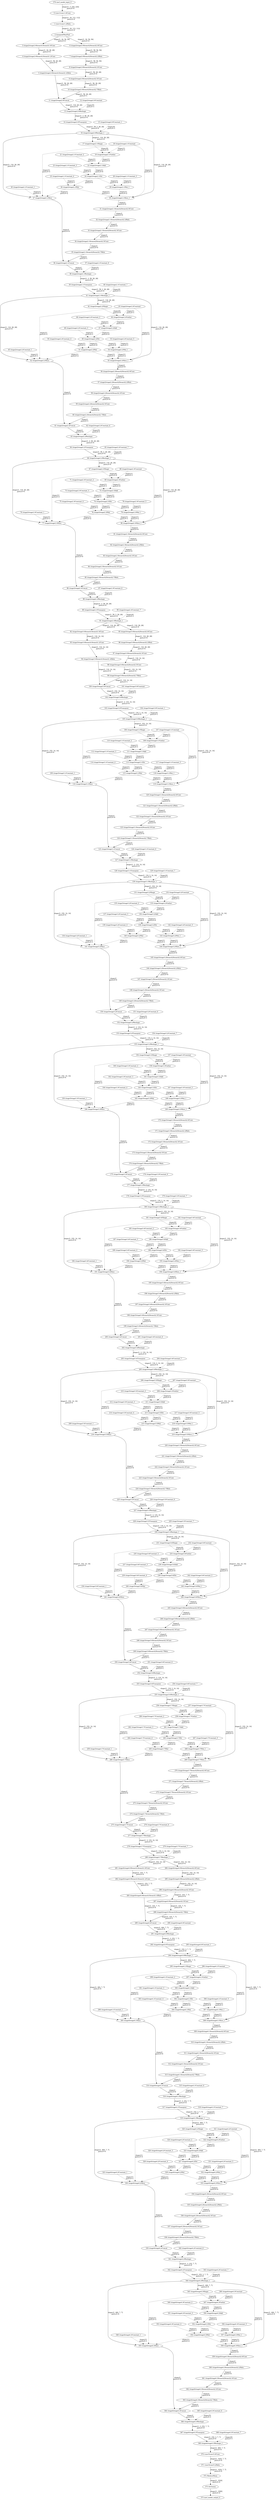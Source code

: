 strict digraph  {
"0 /conv1/conv1.0/Conv" [id=0, type=Conv];
"1 /conv1/conv1.2/Relu" [id=1, type=Relu];
"2 /maxpool/MaxPool" [id=2, type=MaxPool];
"3 /stage2/stage2.0/branch1/branch1.0/Conv" [id=3, type=Conv];
"4 /stage2/stage2.0/branch1/branch1.2/Conv" [id=4, type=Conv];
"5 /stage2/stage2.0/branch1/branch1.4/Relu" [id=5, type=Relu];
"6 /stage2/stage2.0/branch2/branch2.0/Conv" [id=6, type=Conv];
"7 /stage2/stage2.0/branch2/branch2.2/Relu" [id=7, type=Relu];
"8 /stage2/stage2.0/branch2/branch2.3/Conv" [id=8, type=Conv];
"9 /stage2/stage2.0/branch2/branch2.5/Conv" [id=9, type=Conv];
"10 /stage2/stage2.0/branch2/branch2.7/Relu" [id=10, type=Relu];
"11 /stage2/stage2.0/Concat" [id=11, type=Concat];
"12 /stage2/stage2.0/Constant" [id=12, type=Constant];
"13 /stage2/stage2.0/Reshape" [id=13, type=Reshape];
"14 /stage2/stage2.0/Transpose" [id=14, type=Transpose];
"15 /stage2/stage2.0/Constant_1" [id=15, type=Constant];
"16 /stage2/stage2.0/Reshape_1" [id=16, type=Reshape];
"17 /stage2/stage2.1/Shape" [id=17, type=Shape];
"18 /stage2/stage2.1/Constant" [id=18, type=Constant];
"19 /stage2/stage2.1/Gather" [id=19, type=Gather];
"20 /stage2/stage2.1/Constant_1" [id=20, type=Constant];
"21 /stage2/stage2.1/Constant_2" [id=21, type=Constant];
"22 /stage2/stage2.1/Add" [id=22, type=Add];
"23 /stage2/stage2.1/Constant_3" [id=23, type=Constant];
"24 /stage2/stage2.1/Div" [id=24, type=Div];
"25 /stage2/stage2.1/Constant_4" [id=25, type=Constant];
"26 /stage2/stage2.1/Mul" [id=26, type=Mul];
"27 /stage2/stage2.1/Slice" [id=27, type=Slice];
"28 /stage2/stage2.1/Constant_5" [id=28, type=Constant];
"29 /stage2/stage2.1/Mul_1" [id=29, type=Mul];
"30 /stage2/stage2.1/Slice_1" [id=30, type=Slice];
"31 /stage2/stage2.1/branch2/branch2.0/Conv" [id=31, type=Conv];
"32 /stage2/stage2.1/branch2/branch2.2/Relu" [id=32, type=Relu];
"33 /stage2/stage2.1/branch2/branch2.3/Conv" [id=33, type=Conv];
"34 /stage2/stage2.1/branch2/branch2.5/Conv" [id=34, type=Conv];
"35 /stage2/stage2.1/branch2/branch2.7/Relu" [id=35, type=Relu];
"36 /stage2/stage2.1/Concat" [id=36, type=Concat];
"37 /stage2/stage2.1/Constant_6" [id=37, type=Constant];
"38 /stage2/stage2.1/Reshape" [id=38, type=Reshape];
"39 /stage2/stage2.1/Transpose" [id=39, type=Transpose];
"40 /stage2/stage2.1/Constant_7" [id=40, type=Constant];
"41 /stage2/stage2.1/Reshape_1" [id=41, type=Reshape];
"42 /stage2/stage2.2/Shape" [id=42, type=Shape];
"43 /stage2/stage2.2/Constant" [id=43, type=Constant];
"44 /stage2/stage2.2/Gather" [id=44, type=Gather];
"45 /stage2/stage2.2/Constant_1" [id=45, type=Constant];
"46 /stage2/stage2.2/Constant_2" [id=46, type=Constant];
"47 /stage2/stage2.2/Add" [id=47, type=Add];
"48 /stage2/stage2.2/Constant_3" [id=48, type=Constant];
"49 /stage2/stage2.2/Div" [id=49, type=Div];
"50 /stage2/stage2.2/Constant_4" [id=50, type=Constant];
"51 /stage2/stage2.2/Mul" [id=51, type=Mul];
"52 /stage2/stage2.2/Slice" [id=52, type=Slice];
"53 /stage2/stage2.2/Constant_5" [id=53, type=Constant];
"54 /stage2/stage2.2/Mul_1" [id=54, type=Mul];
"55 /stage2/stage2.2/Slice_1" [id=55, type=Slice];
"56 /stage2/stage2.2/branch2/branch2.0/Conv" [id=56, type=Conv];
"57 /stage2/stage2.2/branch2/branch2.2/Relu" [id=57, type=Relu];
"58 /stage2/stage2.2/branch2/branch2.3/Conv" [id=58, type=Conv];
"59 /stage2/stage2.2/branch2/branch2.5/Conv" [id=59, type=Conv];
"60 /stage2/stage2.2/branch2/branch2.7/Relu" [id=60, type=Relu];
"61 /stage2/stage2.2/Concat" [id=61, type=Concat];
"62 /stage2/stage2.2/Constant_6" [id=62, type=Constant];
"63 /stage2/stage2.2/Reshape" [id=63, type=Reshape];
"64 /stage2/stage2.2/Transpose" [id=64, type=Transpose];
"65 /stage2/stage2.2/Constant_7" [id=65, type=Constant];
"66 /stage2/stage2.2/Reshape_1" [id=66, type=Reshape];
"67 /stage2/stage2.3/Shape" [id=67, type=Shape];
"68 /stage2/stage2.3/Constant" [id=68, type=Constant];
"69 /stage2/stage2.3/Gather" [id=69, type=Gather];
"70 /stage2/stage2.3/Constant_1" [id=70, type=Constant];
"71 /stage2/stage2.3/Constant_2" [id=71, type=Constant];
"72 /stage2/stage2.3/Add" [id=72, type=Add];
"73 /stage2/stage2.3/Constant_3" [id=73, type=Constant];
"74 /stage2/stage2.3/Div" [id=74, type=Div];
"75 /stage2/stage2.3/Constant_4" [id=75, type=Constant];
"76 /stage2/stage2.3/Mul" [id=76, type=Mul];
"77 /stage2/stage2.3/Slice" [id=77, type=Slice];
"78 /stage2/stage2.3/Constant_5" [id=78, type=Constant];
"79 /stage2/stage2.3/Mul_1" [id=79, type=Mul];
"80 /stage2/stage2.3/Slice_1" [id=80, type=Slice];
"81 /stage2/stage2.3/branch2/branch2.0/Conv" [id=81, type=Conv];
"82 /stage2/stage2.3/branch2/branch2.2/Relu" [id=82, type=Relu];
"83 /stage2/stage2.3/branch2/branch2.3/Conv" [id=83, type=Conv];
"84 /stage2/stage2.3/branch2/branch2.5/Conv" [id=84, type=Conv];
"85 /stage2/stage2.3/branch2/branch2.7/Relu" [id=85, type=Relu];
"86 /stage2/stage2.3/Concat" [id=86, type=Concat];
"87 /stage2/stage2.3/Constant_6" [id=87, type=Constant];
"88 /stage2/stage2.3/Reshape" [id=88, type=Reshape];
"89 /stage2/stage2.3/Transpose" [id=89, type=Transpose];
"90 /stage2/stage2.3/Constant_7" [id=90, type=Constant];
"91 /stage2/stage2.3/Reshape_1" [id=91, type=Reshape];
"92 /stage3/stage3.0/branch1/branch1.0/Conv" [id=92, type=Conv];
"93 /stage3/stage3.0/branch1/branch1.2/Conv" [id=93, type=Conv];
"94 /stage3/stage3.0/branch1/branch1.4/Relu" [id=94, type=Relu];
"95 /stage3/stage3.0/branch2/branch2.0/Conv" [id=95, type=Conv];
"96 /stage3/stage3.0/branch2/branch2.2/Relu" [id=96, type=Relu];
"97 /stage3/stage3.0/branch2/branch2.3/Conv" [id=97, type=Conv];
"98 /stage3/stage3.0/branch2/branch2.5/Conv" [id=98, type=Conv];
"99 /stage3/stage3.0/branch2/branch2.7/Relu" [id=99, type=Relu];
"100 /stage3/stage3.0/Concat" [id=100, type=Concat];
"101 /stage3/stage3.0/Constant" [id=101, type=Constant];
"102 /stage3/stage3.0/Reshape" [id=102, type=Reshape];
"103 /stage3/stage3.0/Transpose" [id=103, type=Transpose];
"104 /stage3/stage3.0/Constant_1" [id=104, type=Constant];
"105 /stage3/stage3.0/Reshape_1" [id=105, type=Reshape];
"106 /stage3/stage3.1/Shape" [id=106, type=Shape];
"107 /stage3/stage3.1/Constant" [id=107, type=Constant];
"108 /stage3/stage3.1/Gather" [id=108, type=Gather];
"109 /stage3/stage3.1/Constant_1" [id=109, type=Constant];
"110 /stage3/stage3.1/Constant_2" [id=110, type=Constant];
"111 /stage3/stage3.1/Add" [id=111, type=Add];
"112 /stage3/stage3.1/Constant_3" [id=112, type=Constant];
"113 /stage3/stage3.1/Div" [id=113, type=Div];
"114 /stage3/stage3.1/Constant_4" [id=114, type=Constant];
"115 /stage3/stage3.1/Mul" [id=115, type=Mul];
"116 /stage3/stage3.1/Slice" [id=116, type=Slice];
"117 /stage3/stage3.1/Constant_5" [id=117, type=Constant];
"118 /stage3/stage3.1/Mul_1" [id=118, type=Mul];
"119 /stage3/stage3.1/Slice_1" [id=119, type=Slice];
"120 /stage3/stage3.1/branch2/branch2.0/Conv" [id=120, type=Conv];
"121 /stage3/stage3.1/branch2/branch2.2/Relu" [id=121, type=Relu];
"122 /stage3/stage3.1/branch2/branch2.3/Conv" [id=122, type=Conv];
"123 /stage3/stage3.1/branch2/branch2.5/Conv" [id=123, type=Conv];
"124 /stage3/stage3.1/branch2/branch2.7/Relu" [id=124, type=Relu];
"125 /stage3/stage3.1/Concat" [id=125, type=Concat];
"126 /stage3/stage3.1/Constant_6" [id=126, type=Constant];
"127 /stage3/stage3.1/Reshape" [id=127, type=Reshape];
"128 /stage3/stage3.1/Transpose" [id=128, type=Transpose];
"129 /stage3/stage3.1/Constant_7" [id=129, type=Constant];
"130 /stage3/stage3.1/Reshape_1" [id=130, type=Reshape];
"131 /stage3/stage3.2/Shape" [id=131, type=Shape];
"132 /stage3/stage3.2/Constant" [id=132, type=Constant];
"133 /stage3/stage3.2/Gather" [id=133, type=Gather];
"134 /stage3/stage3.2/Constant_1" [id=134, type=Constant];
"135 /stage3/stage3.2/Constant_2" [id=135, type=Constant];
"136 /stage3/stage3.2/Add" [id=136, type=Add];
"137 /stage3/stage3.2/Constant_3" [id=137, type=Constant];
"138 /stage3/stage3.2/Div" [id=138, type=Div];
"139 /stage3/stage3.2/Constant_4" [id=139, type=Constant];
"140 /stage3/stage3.2/Mul" [id=140, type=Mul];
"141 /stage3/stage3.2/Slice" [id=141, type=Slice];
"142 /stage3/stage3.2/Constant_5" [id=142, type=Constant];
"143 /stage3/stage3.2/Mul_1" [id=143, type=Mul];
"144 /stage3/stage3.2/Slice_1" [id=144, type=Slice];
"145 /stage3/stage3.2/branch2/branch2.0/Conv" [id=145, type=Conv];
"146 /stage3/stage3.2/branch2/branch2.2/Relu" [id=146, type=Relu];
"147 /stage3/stage3.2/branch2/branch2.3/Conv" [id=147, type=Conv];
"148 /stage3/stage3.2/branch2/branch2.5/Conv" [id=148, type=Conv];
"149 /stage3/stage3.2/branch2/branch2.7/Relu" [id=149, type=Relu];
"150 /stage3/stage3.2/Concat" [id=150, type=Concat];
"151 /stage3/stage3.2/Constant_6" [id=151, type=Constant];
"152 /stage3/stage3.2/Reshape" [id=152, type=Reshape];
"153 /stage3/stage3.2/Transpose" [id=153, type=Transpose];
"154 /stage3/stage3.2/Constant_7" [id=154, type=Constant];
"155 /stage3/stage3.2/Reshape_1" [id=155, type=Reshape];
"156 /stage3/stage3.3/Shape" [id=156, type=Shape];
"157 /stage3/stage3.3/Constant" [id=157, type=Constant];
"158 /stage3/stage3.3/Gather" [id=158, type=Gather];
"159 /stage3/stage3.3/Constant_1" [id=159, type=Constant];
"160 /stage3/stage3.3/Constant_2" [id=160, type=Constant];
"161 /stage3/stage3.3/Add" [id=161, type=Add];
"162 /stage3/stage3.3/Constant_3" [id=162, type=Constant];
"163 /stage3/stage3.3/Div" [id=163, type=Div];
"164 /stage3/stage3.3/Constant_4" [id=164, type=Constant];
"165 /stage3/stage3.3/Mul" [id=165, type=Mul];
"166 /stage3/stage3.3/Slice" [id=166, type=Slice];
"167 /stage3/stage3.3/Constant_5" [id=167, type=Constant];
"168 /stage3/stage3.3/Mul_1" [id=168, type=Mul];
"169 /stage3/stage3.3/Slice_1" [id=169, type=Slice];
"170 /stage3/stage3.3/branch2/branch2.0/Conv" [id=170, type=Conv];
"171 /stage3/stage3.3/branch2/branch2.2/Relu" [id=171, type=Relu];
"172 /stage3/stage3.3/branch2/branch2.3/Conv" [id=172, type=Conv];
"173 /stage3/stage3.3/branch2/branch2.5/Conv" [id=173, type=Conv];
"174 /stage3/stage3.3/branch2/branch2.7/Relu" [id=174, type=Relu];
"175 /stage3/stage3.3/Concat" [id=175, type=Concat];
"176 /stage3/stage3.3/Constant_6" [id=176, type=Constant];
"177 /stage3/stage3.3/Reshape" [id=177, type=Reshape];
"178 /stage3/stage3.3/Transpose" [id=178, type=Transpose];
"179 /stage3/stage3.3/Constant_7" [id=179, type=Constant];
"180 /stage3/stage3.3/Reshape_1" [id=180, type=Reshape];
"181 /stage3/stage3.4/Shape" [id=181, type=Shape];
"182 /stage3/stage3.4/Constant" [id=182, type=Constant];
"183 /stage3/stage3.4/Gather" [id=183, type=Gather];
"184 /stage3/stage3.4/Constant_1" [id=184, type=Constant];
"185 /stage3/stage3.4/Constant_2" [id=185, type=Constant];
"186 /stage3/stage3.4/Add" [id=186, type=Add];
"187 /stage3/stage3.4/Constant_3" [id=187, type=Constant];
"188 /stage3/stage3.4/Div" [id=188, type=Div];
"189 /stage3/stage3.4/Constant_4" [id=189, type=Constant];
"190 /stage3/stage3.4/Mul" [id=190, type=Mul];
"191 /stage3/stage3.4/Slice" [id=191, type=Slice];
"192 /stage3/stage3.4/Constant_5" [id=192, type=Constant];
"193 /stage3/stage3.4/Mul_1" [id=193, type=Mul];
"194 /stage3/stage3.4/Slice_1" [id=194, type=Slice];
"195 /stage3/stage3.4/branch2/branch2.0/Conv" [id=195, type=Conv];
"196 /stage3/stage3.4/branch2/branch2.2/Relu" [id=196, type=Relu];
"197 /stage3/stage3.4/branch2/branch2.3/Conv" [id=197, type=Conv];
"198 /stage3/stage3.4/branch2/branch2.5/Conv" [id=198, type=Conv];
"199 /stage3/stage3.4/branch2/branch2.7/Relu" [id=199, type=Relu];
"200 /stage3/stage3.4/Concat" [id=200, type=Concat];
"201 /stage3/stage3.4/Constant_6" [id=201, type=Constant];
"202 /stage3/stage3.4/Reshape" [id=202, type=Reshape];
"203 /stage3/stage3.4/Transpose" [id=203, type=Transpose];
"204 /stage3/stage3.4/Constant_7" [id=204, type=Constant];
"205 /stage3/stage3.4/Reshape_1" [id=205, type=Reshape];
"206 /stage3/stage3.5/Shape" [id=206, type=Shape];
"207 /stage3/stage3.5/Constant" [id=207, type=Constant];
"208 /stage3/stage3.5/Gather" [id=208, type=Gather];
"209 /stage3/stage3.5/Constant_1" [id=209, type=Constant];
"210 /stage3/stage3.5/Constant_2" [id=210, type=Constant];
"211 /stage3/stage3.5/Add" [id=211, type=Add];
"212 /stage3/stage3.5/Constant_3" [id=212, type=Constant];
"213 /stage3/stage3.5/Div" [id=213, type=Div];
"214 /stage3/stage3.5/Constant_4" [id=214, type=Constant];
"215 /stage3/stage3.5/Mul" [id=215, type=Mul];
"216 /stage3/stage3.5/Slice" [id=216, type=Slice];
"217 /stage3/stage3.5/Constant_5" [id=217, type=Constant];
"218 /stage3/stage3.5/Mul_1" [id=218, type=Mul];
"219 /stage3/stage3.5/Slice_1" [id=219, type=Slice];
"220 /stage3/stage3.5/branch2/branch2.0/Conv" [id=220, type=Conv];
"221 /stage3/stage3.5/branch2/branch2.2/Relu" [id=221, type=Relu];
"222 /stage3/stage3.5/branch2/branch2.3/Conv" [id=222, type=Conv];
"223 /stage3/stage3.5/branch2/branch2.5/Conv" [id=223, type=Conv];
"224 /stage3/stage3.5/branch2/branch2.7/Relu" [id=224, type=Relu];
"225 /stage3/stage3.5/Concat" [id=225, type=Concat];
"226 /stage3/stage3.5/Constant_6" [id=226, type=Constant];
"227 /stage3/stage3.5/Reshape" [id=227, type=Reshape];
"228 /stage3/stage3.5/Transpose" [id=228, type=Transpose];
"229 /stage3/stage3.5/Constant_7" [id=229, type=Constant];
"230 /stage3/stage3.5/Reshape_1" [id=230, type=Reshape];
"231 /stage3/stage3.6/Shape" [id=231, type=Shape];
"232 /stage3/stage3.6/Constant" [id=232, type=Constant];
"233 /stage3/stage3.6/Gather" [id=233, type=Gather];
"234 /stage3/stage3.6/Constant_1" [id=234, type=Constant];
"235 /stage3/stage3.6/Constant_2" [id=235, type=Constant];
"236 /stage3/stage3.6/Add" [id=236, type=Add];
"237 /stage3/stage3.6/Constant_3" [id=237, type=Constant];
"238 /stage3/stage3.6/Div" [id=238, type=Div];
"239 /stage3/stage3.6/Constant_4" [id=239, type=Constant];
"240 /stage3/stage3.6/Mul" [id=240, type=Mul];
"241 /stage3/stage3.6/Slice" [id=241, type=Slice];
"242 /stage3/stage3.6/Constant_5" [id=242, type=Constant];
"243 /stage3/stage3.6/Mul_1" [id=243, type=Mul];
"244 /stage3/stage3.6/Slice_1" [id=244, type=Slice];
"245 /stage3/stage3.6/branch2/branch2.0/Conv" [id=245, type=Conv];
"246 /stage3/stage3.6/branch2/branch2.2/Relu" [id=246, type=Relu];
"247 /stage3/stage3.6/branch2/branch2.3/Conv" [id=247, type=Conv];
"248 /stage3/stage3.6/branch2/branch2.5/Conv" [id=248, type=Conv];
"249 /stage3/stage3.6/branch2/branch2.7/Relu" [id=249, type=Relu];
"250 /stage3/stage3.6/Concat" [id=250, type=Concat];
"251 /stage3/stage3.6/Constant_6" [id=251, type=Constant];
"252 /stage3/stage3.6/Reshape" [id=252, type=Reshape];
"253 /stage3/stage3.6/Transpose" [id=253, type=Transpose];
"254 /stage3/stage3.6/Constant_7" [id=254, type=Constant];
"255 /stage3/stage3.6/Reshape_1" [id=255, type=Reshape];
"256 /stage3/stage3.7/Shape" [id=256, type=Shape];
"257 /stage3/stage3.7/Constant" [id=257, type=Constant];
"258 /stage3/stage3.7/Gather" [id=258, type=Gather];
"259 /stage3/stage3.7/Constant_1" [id=259, type=Constant];
"260 /stage3/stage3.7/Constant_2" [id=260, type=Constant];
"261 /stage3/stage3.7/Add" [id=261, type=Add];
"262 /stage3/stage3.7/Constant_3" [id=262, type=Constant];
"263 /stage3/stage3.7/Div" [id=263, type=Div];
"264 /stage3/stage3.7/Constant_4" [id=264, type=Constant];
"265 /stage3/stage3.7/Mul" [id=265, type=Mul];
"266 /stage3/stage3.7/Slice" [id=266, type=Slice];
"267 /stage3/stage3.7/Constant_5" [id=267, type=Constant];
"268 /stage3/stage3.7/Mul_1" [id=268, type=Mul];
"269 /stage3/stage3.7/Slice_1" [id=269, type=Slice];
"270 /stage3/stage3.7/branch2/branch2.0/Conv" [id=270, type=Conv];
"271 /stage3/stage3.7/branch2/branch2.2/Relu" [id=271, type=Relu];
"272 /stage3/stage3.7/branch2/branch2.3/Conv" [id=272, type=Conv];
"273 /stage3/stage3.7/branch2/branch2.5/Conv" [id=273, type=Conv];
"274 /stage3/stage3.7/branch2/branch2.7/Relu" [id=274, type=Relu];
"275 /stage3/stage3.7/Concat" [id=275, type=Concat];
"276 /stage3/stage3.7/Constant_6" [id=276, type=Constant];
"277 /stage3/stage3.7/Reshape" [id=277, type=Reshape];
"278 /stage3/stage3.7/Transpose" [id=278, type=Transpose];
"279 /stage3/stage3.7/Constant_7" [id=279, type=Constant];
"280 /stage3/stage3.7/Reshape_1" [id=280, type=Reshape];
"281 /stage4/stage4.0/branch1/branch1.0/Conv" [id=281, type=Conv];
"282 /stage4/stage4.0/branch1/branch1.2/Conv" [id=282, type=Conv];
"283 /stage4/stage4.0/branch1/branch1.4/Relu" [id=283, type=Relu];
"284 /stage4/stage4.0/branch2/branch2.0/Conv" [id=284, type=Conv];
"285 /stage4/stage4.0/branch2/branch2.2/Relu" [id=285, type=Relu];
"286 /stage4/stage4.0/branch2/branch2.3/Conv" [id=286, type=Conv];
"287 /stage4/stage4.0/branch2/branch2.5/Conv" [id=287, type=Conv];
"288 /stage4/stage4.0/branch2/branch2.7/Relu" [id=288, type=Relu];
"289 /stage4/stage4.0/Concat" [id=289, type=Concat];
"290 /stage4/stage4.0/Constant" [id=290, type=Constant];
"291 /stage4/stage4.0/Reshape" [id=291, type=Reshape];
"292 /stage4/stage4.0/Transpose" [id=292, type=Transpose];
"293 /stage4/stage4.0/Constant_1" [id=293, type=Constant];
"294 /stage4/stage4.0/Reshape_1" [id=294, type=Reshape];
"295 /stage4/stage4.1/Shape" [id=295, type=Shape];
"296 /stage4/stage4.1/Constant" [id=296, type=Constant];
"297 /stage4/stage4.1/Gather" [id=297, type=Gather];
"298 /stage4/stage4.1/Constant_1" [id=298, type=Constant];
"299 /stage4/stage4.1/Constant_2" [id=299, type=Constant];
"300 /stage4/stage4.1/Add" [id=300, type=Add];
"301 /stage4/stage4.1/Constant_3" [id=301, type=Constant];
"302 /stage4/stage4.1/Div" [id=302, type=Div];
"303 /stage4/stage4.1/Constant_4" [id=303, type=Constant];
"304 /stage4/stage4.1/Mul" [id=304, type=Mul];
"305 /stage4/stage4.1/Slice" [id=305, type=Slice];
"306 /stage4/stage4.1/Constant_5" [id=306, type=Constant];
"307 /stage4/stage4.1/Mul_1" [id=307, type=Mul];
"308 /stage4/stage4.1/Slice_1" [id=308, type=Slice];
"309 /stage4/stage4.1/branch2/branch2.0/Conv" [id=309, type=Conv];
"310 /stage4/stage4.1/branch2/branch2.2/Relu" [id=310, type=Relu];
"311 /stage4/stage4.1/branch2/branch2.3/Conv" [id=311, type=Conv];
"312 /stage4/stage4.1/branch2/branch2.5/Conv" [id=312, type=Conv];
"313 /stage4/stage4.1/branch2/branch2.7/Relu" [id=313, type=Relu];
"314 /stage4/stage4.1/Concat" [id=314, type=Concat];
"315 /stage4/stage4.1/Constant_6" [id=315, type=Constant];
"316 /stage4/stage4.1/Reshape" [id=316, type=Reshape];
"317 /stage4/stage4.1/Transpose" [id=317, type=Transpose];
"318 /stage4/stage4.1/Constant_7" [id=318, type=Constant];
"319 /stage4/stage4.1/Reshape_1" [id=319, type=Reshape];
"320 /stage4/stage4.2/Shape" [id=320, type=Shape];
"321 /stage4/stage4.2/Constant" [id=321, type=Constant];
"322 /stage4/stage4.2/Gather" [id=322, type=Gather];
"323 /stage4/stage4.2/Constant_1" [id=323, type=Constant];
"324 /stage4/stage4.2/Constant_2" [id=324, type=Constant];
"325 /stage4/stage4.2/Add" [id=325, type=Add];
"326 /stage4/stage4.2/Constant_3" [id=326, type=Constant];
"327 /stage4/stage4.2/Div" [id=327, type=Div];
"328 /stage4/stage4.2/Constant_4" [id=328, type=Constant];
"329 /stage4/stage4.2/Mul" [id=329, type=Mul];
"330 /stage4/stage4.2/Slice" [id=330, type=Slice];
"331 /stage4/stage4.2/Constant_5" [id=331, type=Constant];
"332 /stage4/stage4.2/Mul_1" [id=332, type=Mul];
"333 /stage4/stage4.2/Slice_1" [id=333, type=Slice];
"334 /stage4/stage4.2/branch2/branch2.0/Conv" [id=334, type=Conv];
"335 /stage4/stage4.2/branch2/branch2.2/Relu" [id=335, type=Relu];
"336 /stage4/stage4.2/branch2/branch2.3/Conv" [id=336, type=Conv];
"337 /stage4/stage4.2/branch2/branch2.5/Conv" [id=337, type=Conv];
"338 /stage4/stage4.2/branch2/branch2.7/Relu" [id=338, type=Relu];
"339 /stage4/stage4.2/Concat" [id=339, type=Concat];
"340 /stage4/stage4.2/Constant_6" [id=340, type=Constant];
"341 /stage4/stage4.2/Reshape" [id=341, type=Reshape];
"342 /stage4/stage4.2/Transpose" [id=342, type=Transpose];
"343 /stage4/stage4.2/Constant_7" [id=343, type=Constant];
"344 /stage4/stage4.2/Reshape_1" [id=344, type=Reshape];
"345 /stage4/stage4.3/Shape" [id=345, type=Shape];
"346 /stage4/stage4.3/Constant" [id=346, type=Constant];
"347 /stage4/stage4.3/Gather" [id=347, type=Gather];
"348 /stage4/stage4.3/Constant_1" [id=348, type=Constant];
"349 /stage4/stage4.3/Constant_2" [id=349, type=Constant];
"350 /stage4/stage4.3/Add" [id=350, type=Add];
"351 /stage4/stage4.3/Constant_3" [id=351, type=Constant];
"352 /stage4/stage4.3/Div" [id=352, type=Div];
"353 /stage4/stage4.3/Constant_4" [id=353, type=Constant];
"354 /stage4/stage4.3/Mul" [id=354, type=Mul];
"355 /stage4/stage4.3/Slice" [id=355, type=Slice];
"356 /stage4/stage4.3/Constant_5" [id=356, type=Constant];
"357 /stage4/stage4.3/Mul_1" [id=357, type=Mul];
"358 /stage4/stage4.3/Slice_1" [id=358, type=Slice];
"359 /stage4/stage4.3/branch2/branch2.0/Conv" [id=359, type=Conv];
"360 /stage4/stage4.3/branch2/branch2.2/Relu" [id=360, type=Relu];
"361 /stage4/stage4.3/branch2/branch2.3/Conv" [id=361, type=Conv];
"362 /stage4/stage4.3/branch2/branch2.5/Conv" [id=362, type=Conv];
"363 /stage4/stage4.3/branch2/branch2.7/Relu" [id=363, type=Relu];
"364 /stage4/stage4.3/Concat" [id=364, type=Concat];
"365 /stage4/stage4.3/Constant_6" [id=365, type=Constant];
"366 /stage4/stage4.3/Reshape" [id=366, type=Reshape];
"367 /stage4/stage4.3/Transpose" [id=367, type=Transpose];
"368 /stage4/stage4.3/Constant_7" [id=368, type=Constant];
"369 /stage4/stage4.3/Reshape_1" [id=369, type=Reshape];
"370 /conv5/conv5.0/Conv" [id=370, type=Conv];
"371 /conv5/conv5.2/Relu" [id=371, type=Relu];
"372 /ReduceMean" [id=372, type=ReduceMean];
"373 /fc/Gemm" [id=373, type=Gemm];
"374 nncf_model_input_0" [id=374, type=nncf_model_input];
"375 nncf_model_output_0" [id=375, type=nncf_model_output];
"0 /conv1/conv1.0/Conv" -> "1 /conv1/conv1.2/Relu"  [label="shape:[1, 24, 112, 112]\nports:0→0", style=solid];
"1 /conv1/conv1.2/Relu" -> "2 /maxpool/MaxPool"  [label="shape:[1, 24, 112, 112]\nports:0→0", style=solid];
"2 /maxpool/MaxPool" -> "3 /stage2/stage2.0/branch1/branch1.0/Conv"  [label="shape:[1, 24, 56, 56]\nports:0→0", style=solid];
"2 /maxpool/MaxPool" -> "6 /stage2/stage2.0/branch2/branch2.0/Conv"  [label="shape:[1, 24, 56, 56]\nports:0→0", style=solid];
"3 /stage2/stage2.0/branch1/branch1.0/Conv" -> "4 /stage2/stage2.0/branch1/branch1.2/Conv"  [label="shape:[1, 24, 28, 28]\nports:0→0", style=solid];
"4 /stage2/stage2.0/branch1/branch1.2/Conv" -> "5 /stage2/stage2.0/branch1/branch1.4/Relu"  [label="shape:[1, 58, 28, 28]\nports:0→0", style=solid];
"5 /stage2/stage2.0/branch1/branch1.4/Relu" -> "11 /stage2/stage2.0/Concat"  [label="shape:[1, 58, 28, 28]\nports:0→0", style=solid];
"6 /stage2/stage2.0/branch2/branch2.0/Conv" -> "7 /stage2/stage2.0/branch2/branch2.2/Relu"  [label="shape:[1, 58, 56, 56]\nports:0→0", style=solid];
"7 /stage2/stage2.0/branch2/branch2.2/Relu" -> "8 /stage2/stage2.0/branch2/branch2.3/Conv"  [label="shape:[1, 58, 56, 56]\nports:0→0", style=solid];
"8 /stage2/stage2.0/branch2/branch2.3/Conv" -> "9 /stage2/stage2.0/branch2/branch2.5/Conv"  [label="shape:[1, 58, 28, 28]\nports:0→0", style=solid];
"9 /stage2/stage2.0/branch2/branch2.5/Conv" -> "10 /stage2/stage2.0/branch2/branch2.7/Relu"  [label="shape:[1, 58, 28, 28]\nports:0→0", style=solid];
"10 /stage2/stage2.0/branch2/branch2.7/Relu" -> "11 /stage2/stage2.0/Concat"  [label="shape:[1, 58, 28, 28]\nports:0→1", style=solid];
"11 /stage2/stage2.0/Concat" -> "13 /stage2/stage2.0/Reshape"  [label="shape:[1, 116, 28, 28]\nports:0→0", style=solid];
"12 /stage2/stage2.0/Constant" -> "13 /stage2/stage2.0/Reshape"  [label="shape:[5]\nports:0→1", style=dashed];
"13 /stage2/stage2.0/Reshape" -> "14 /stage2/stage2.0/Transpose"  [label="shape:[1, 2, 58, 28, 28]\nports:0→0", style=solid];
"14 /stage2/stage2.0/Transpose" -> "16 /stage2/stage2.0/Reshape_1"  [label="shape:[1, 58, 2, 28, 28]\nports:0→0", style=solid];
"15 /stage2/stage2.0/Constant_1" -> "16 /stage2/stage2.0/Reshape_1"  [label="shape:[4]\nports:0→1", style=dashed];
"16 /stage2/stage2.0/Reshape_1" -> "17 /stage2/stage2.1/Shape"  [label="shape:[1, 116, 28, 28]\nports:0→0", style=solid];
"16 /stage2/stage2.0/Reshape_1" -> "27 /stage2/stage2.1/Slice"  [label="shape:[1, 116, 28, 28]\nports:0→0", style=solid];
"16 /stage2/stage2.0/Reshape_1" -> "30 /stage2/stage2.1/Slice_1"  [label="shape:[1, 116, 28, 28]\nports:0→0", style=solid];
"17 /stage2/stage2.1/Shape" -> "19 /stage2/stage2.1/Gather"  [label="shape:[4]\nports:0→0", style=dashed];
"18 /stage2/stage2.1/Constant" -> "19 /stage2/stage2.1/Gather"  [label="shape:[1]\nports:0→1", style=dashed];
"18 /stage2/stage2.1/Constant" -> "27 /stage2/stage2.1/Slice"  [label="shape:[1]\nports:0→3", style=dashed];
"18 /stage2/stage2.1/Constant" -> "30 /stage2/stage2.1/Slice_1"  [label="shape:[1]\nports:0→3", style=dashed];
"19 /stage2/stage2.1/Gather" -> "22 /stage2/stage2.1/Add"  [label="shape:[1]\nports:0→0", style=dashed];
"20 /stage2/stage2.1/Constant_1" -> "27 /stage2/stage2.1/Slice"  [label="shape:[1]\nports:0→1", style=dashed];
"21 /stage2/stage2.1/Constant_2" -> "22 /stage2/stage2.1/Add"  [label="shape:[1]\nports:0→1", style=dashed];
"22 /stage2/stage2.1/Add" -> "24 /stage2/stage2.1/Div"  [label="shape:[1]\nports:0→0", style=dashed];
"23 /stage2/stage2.1/Constant_3" -> "24 /stage2/stage2.1/Div"  [label="shape:[1]\nports:0→1", style=dashed];
"24 /stage2/stage2.1/Div" -> "26 /stage2/stage2.1/Mul"  [label="shape:[1]\nports:0→0", style=dashed];
"24 /stage2/stage2.1/Div" -> "29 /stage2/stage2.1/Mul_1"  [label="shape:[1]\nports:0→0", style=dashed];
"25 /stage2/stage2.1/Constant_4" -> "26 /stage2/stage2.1/Mul"  [label="shape:[1]\nports:0→1", style=dashed];
"26 /stage2/stage2.1/Mul" -> "27 /stage2/stage2.1/Slice"  [label="shape:[1]\nports:0→2", style=dashed];
"26 /stage2/stage2.1/Mul" -> "30 /stage2/stage2.1/Slice_1"  [label="shape:[1]\nports:0→1", style=dashed];
"27 /stage2/stage2.1/Slice" -> "36 /stage2/stage2.1/Concat"  [label="shape:[]\nports:0→0", style=solid];
"28 /stage2/stage2.1/Constant_5" -> "29 /stage2/stage2.1/Mul_1"  [label="shape:[1]\nports:0→1", style=dashed];
"29 /stage2/stage2.1/Mul_1" -> "30 /stage2/stage2.1/Slice_1"  [label="shape:[1]\nports:0→2", style=dashed];
"30 /stage2/stage2.1/Slice_1" -> "31 /stage2/stage2.1/branch2/branch2.0/Conv"  [label="shape:[]\nports:0→0", style=solid];
"31 /stage2/stage2.1/branch2/branch2.0/Conv" -> "32 /stage2/stage2.1/branch2/branch2.2/Relu"  [label="shape:[]\nports:0→0", style=solid];
"32 /stage2/stage2.1/branch2/branch2.2/Relu" -> "33 /stage2/stage2.1/branch2/branch2.3/Conv"  [label="shape:[]\nports:0→0", style=solid];
"33 /stage2/stage2.1/branch2/branch2.3/Conv" -> "34 /stage2/stage2.1/branch2/branch2.5/Conv"  [label="shape:[]\nports:0→0", style=solid];
"34 /stage2/stage2.1/branch2/branch2.5/Conv" -> "35 /stage2/stage2.1/branch2/branch2.7/Relu"  [label="shape:[]\nports:0→0", style=solid];
"35 /stage2/stage2.1/branch2/branch2.7/Relu" -> "36 /stage2/stage2.1/Concat"  [label="shape:[]\nports:0→1", style=solid];
"36 /stage2/stage2.1/Concat" -> "38 /stage2/stage2.1/Reshape"  [label="shape:[]\nports:0→0", style=solid];
"37 /stage2/stage2.1/Constant_6" -> "38 /stage2/stage2.1/Reshape"  [label="shape:[5]\nports:0→1", style=dashed];
"38 /stage2/stage2.1/Reshape" -> "39 /stage2/stage2.1/Transpose"  [label="shape:[1, 2, 58, 28, 28]\nports:0→0", style=solid];
"39 /stage2/stage2.1/Transpose" -> "41 /stage2/stage2.1/Reshape_1"  [label="shape:[1, 58, 2, 28, 28]\nports:0→0", style=solid];
"40 /stage2/stage2.1/Constant_7" -> "41 /stage2/stage2.1/Reshape_1"  [label="shape:[4]\nports:0→1", style=dashed];
"41 /stage2/stage2.1/Reshape_1" -> "42 /stage2/stage2.2/Shape"  [label="shape:[1, 116, 28, 28]\nports:0→0", style=solid];
"41 /stage2/stage2.1/Reshape_1" -> "52 /stage2/stage2.2/Slice"  [label="shape:[1, 116, 28, 28]\nports:0→0", style=solid];
"41 /stage2/stage2.1/Reshape_1" -> "55 /stage2/stage2.2/Slice_1"  [label="shape:[1, 116, 28, 28]\nports:0→0", style=solid];
"42 /stage2/stage2.2/Shape" -> "44 /stage2/stage2.2/Gather"  [label="shape:[4]\nports:0→0", style=dashed];
"43 /stage2/stage2.2/Constant" -> "44 /stage2/stage2.2/Gather"  [label="shape:[1]\nports:0→1", style=dashed];
"43 /stage2/stage2.2/Constant" -> "52 /stage2/stage2.2/Slice"  [label="shape:[1]\nports:0→3", style=dashed];
"43 /stage2/stage2.2/Constant" -> "55 /stage2/stage2.2/Slice_1"  [label="shape:[1]\nports:0→3", style=dashed];
"44 /stage2/stage2.2/Gather" -> "47 /stage2/stage2.2/Add"  [label="shape:[1]\nports:0→0", style=dashed];
"45 /stage2/stage2.2/Constant_1" -> "52 /stage2/stage2.2/Slice"  [label="shape:[1]\nports:0→1", style=dashed];
"46 /stage2/stage2.2/Constant_2" -> "47 /stage2/stage2.2/Add"  [label="shape:[1]\nports:0→1", style=dashed];
"47 /stage2/stage2.2/Add" -> "49 /stage2/stage2.2/Div"  [label="shape:[1]\nports:0→0", style=dashed];
"48 /stage2/stage2.2/Constant_3" -> "49 /stage2/stage2.2/Div"  [label="shape:[1]\nports:0→1", style=dashed];
"49 /stage2/stage2.2/Div" -> "51 /stage2/stage2.2/Mul"  [label="shape:[1]\nports:0→0", style=dashed];
"49 /stage2/stage2.2/Div" -> "54 /stage2/stage2.2/Mul_1"  [label="shape:[1]\nports:0→0", style=dashed];
"50 /stage2/stage2.2/Constant_4" -> "51 /stage2/stage2.2/Mul"  [label="shape:[1]\nports:0→1", style=dashed];
"51 /stage2/stage2.2/Mul" -> "52 /stage2/stage2.2/Slice"  [label="shape:[1]\nports:0→2", style=dashed];
"51 /stage2/stage2.2/Mul" -> "55 /stage2/stage2.2/Slice_1"  [label="shape:[1]\nports:0→1", style=dashed];
"52 /stage2/stage2.2/Slice" -> "61 /stage2/stage2.2/Concat"  [label="shape:[]\nports:0→0", style=solid];
"53 /stage2/stage2.2/Constant_5" -> "54 /stage2/stage2.2/Mul_1"  [label="shape:[1]\nports:0→1", style=dashed];
"54 /stage2/stage2.2/Mul_1" -> "55 /stage2/stage2.2/Slice_1"  [label="shape:[1]\nports:0→2", style=dashed];
"55 /stage2/stage2.2/Slice_1" -> "56 /stage2/stage2.2/branch2/branch2.0/Conv"  [label="shape:[]\nports:0→0", style=solid];
"56 /stage2/stage2.2/branch2/branch2.0/Conv" -> "57 /stage2/stage2.2/branch2/branch2.2/Relu"  [label="shape:[]\nports:0→0", style=solid];
"57 /stage2/stage2.2/branch2/branch2.2/Relu" -> "58 /stage2/stage2.2/branch2/branch2.3/Conv"  [label="shape:[]\nports:0→0", style=solid];
"58 /stage2/stage2.2/branch2/branch2.3/Conv" -> "59 /stage2/stage2.2/branch2/branch2.5/Conv"  [label="shape:[]\nports:0→0", style=solid];
"59 /stage2/stage2.2/branch2/branch2.5/Conv" -> "60 /stage2/stage2.2/branch2/branch2.7/Relu"  [label="shape:[]\nports:0→0", style=solid];
"60 /stage2/stage2.2/branch2/branch2.7/Relu" -> "61 /stage2/stage2.2/Concat"  [label="shape:[]\nports:0→1", style=solid];
"61 /stage2/stage2.2/Concat" -> "63 /stage2/stage2.2/Reshape"  [label="shape:[]\nports:0→0", style=solid];
"62 /stage2/stage2.2/Constant_6" -> "63 /stage2/stage2.2/Reshape"  [label="shape:[5]\nports:0→1", style=dashed];
"63 /stage2/stage2.2/Reshape" -> "64 /stage2/stage2.2/Transpose"  [label="shape:[1, 2, 58, 28, 28]\nports:0→0", style=solid];
"64 /stage2/stage2.2/Transpose" -> "66 /stage2/stage2.2/Reshape_1"  [label="shape:[1, 58, 2, 28, 28]\nports:0→0", style=solid];
"65 /stage2/stage2.2/Constant_7" -> "66 /stage2/stage2.2/Reshape_1"  [label="shape:[4]\nports:0→1", style=dashed];
"66 /stage2/stage2.2/Reshape_1" -> "67 /stage2/stage2.3/Shape"  [label="shape:[1, 116, 28, 28]\nports:0→0", style=solid];
"66 /stage2/stage2.2/Reshape_1" -> "77 /stage2/stage2.3/Slice"  [label="shape:[1, 116, 28, 28]\nports:0→0", style=solid];
"66 /stage2/stage2.2/Reshape_1" -> "80 /stage2/stage2.3/Slice_1"  [label="shape:[1, 116, 28, 28]\nports:0→0", style=solid];
"67 /stage2/stage2.3/Shape" -> "69 /stage2/stage2.3/Gather"  [label="shape:[4]\nports:0→0", style=dashed];
"68 /stage2/stage2.3/Constant" -> "69 /stage2/stage2.3/Gather"  [label="shape:[1]\nports:0→1", style=dashed];
"68 /stage2/stage2.3/Constant" -> "77 /stage2/stage2.3/Slice"  [label="shape:[1]\nports:0→3", style=dashed];
"68 /stage2/stage2.3/Constant" -> "80 /stage2/stage2.3/Slice_1"  [label="shape:[1]\nports:0→3", style=dashed];
"69 /stage2/stage2.3/Gather" -> "72 /stage2/stage2.3/Add"  [label="shape:[1]\nports:0→0", style=dashed];
"70 /stage2/stage2.3/Constant_1" -> "77 /stage2/stage2.3/Slice"  [label="shape:[1]\nports:0→1", style=dashed];
"71 /stage2/stage2.3/Constant_2" -> "72 /stage2/stage2.3/Add"  [label="shape:[1]\nports:0→1", style=dashed];
"72 /stage2/stage2.3/Add" -> "74 /stage2/stage2.3/Div"  [label="shape:[1]\nports:0→0", style=dashed];
"73 /stage2/stage2.3/Constant_3" -> "74 /stage2/stage2.3/Div"  [label="shape:[1]\nports:0→1", style=dashed];
"74 /stage2/stage2.3/Div" -> "76 /stage2/stage2.3/Mul"  [label="shape:[1]\nports:0→0", style=dashed];
"74 /stage2/stage2.3/Div" -> "79 /stage2/stage2.3/Mul_1"  [label="shape:[1]\nports:0→0", style=dashed];
"75 /stage2/stage2.3/Constant_4" -> "76 /stage2/stage2.3/Mul"  [label="shape:[1]\nports:0→1", style=dashed];
"76 /stage2/stage2.3/Mul" -> "77 /stage2/stage2.3/Slice"  [label="shape:[1]\nports:0→2", style=dashed];
"76 /stage2/stage2.3/Mul" -> "80 /stage2/stage2.3/Slice_1"  [label="shape:[1]\nports:0→1", style=dashed];
"77 /stage2/stage2.3/Slice" -> "86 /stage2/stage2.3/Concat"  [label="shape:[]\nports:0→0", style=solid];
"78 /stage2/stage2.3/Constant_5" -> "79 /stage2/stage2.3/Mul_1"  [label="shape:[1]\nports:0→1", style=dashed];
"79 /stage2/stage2.3/Mul_1" -> "80 /stage2/stage2.3/Slice_1"  [label="shape:[1]\nports:0→2", style=dashed];
"80 /stage2/stage2.3/Slice_1" -> "81 /stage2/stage2.3/branch2/branch2.0/Conv"  [label="shape:[]\nports:0→0", style=solid];
"81 /stage2/stage2.3/branch2/branch2.0/Conv" -> "82 /stage2/stage2.3/branch2/branch2.2/Relu"  [label="shape:[]\nports:0→0", style=solid];
"82 /stage2/stage2.3/branch2/branch2.2/Relu" -> "83 /stage2/stage2.3/branch2/branch2.3/Conv"  [label="shape:[]\nports:0→0", style=solid];
"83 /stage2/stage2.3/branch2/branch2.3/Conv" -> "84 /stage2/stage2.3/branch2/branch2.5/Conv"  [label="shape:[]\nports:0→0", style=solid];
"84 /stage2/stage2.3/branch2/branch2.5/Conv" -> "85 /stage2/stage2.3/branch2/branch2.7/Relu"  [label="shape:[]\nports:0→0", style=solid];
"85 /stage2/stage2.3/branch2/branch2.7/Relu" -> "86 /stage2/stage2.3/Concat"  [label="shape:[]\nports:0→1", style=solid];
"86 /stage2/stage2.3/Concat" -> "88 /stage2/stage2.3/Reshape"  [label="shape:[]\nports:0→0", style=solid];
"87 /stage2/stage2.3/Constant_6" -> "88 /stage2/stage2.3/Reshape"  [label="shape:[5]\nports:0→1", style=dashed];
"88 /stage2/stage2.3/Reshape" -> "89 /stage2/stage2.3/Transpose"  [label="shape:[1, 2, 58, 28, 28]\nports:0→0", style=solid];
"89 /stage2/stage2.3/Transpose" -> "91 /stage2/stage2.3/Reshape_1"  [label="shape:[1, 58, 2, 28, 28]\nports:0→0", style=solid];
"90 /stage2/stage2.3/Constant_7" -> "91 /stage2/stage2.3/Reshape_1"  [label="shape:[4]\nports:0→1", style=dashed];
"91 /stage2/stage2.3/Reshape_1" -> "92 /stage3/stage3.0/branch1/branch1.0/Conv"  [label="shape:[1, 116, 28, 28]\nports:0→0", style=solid];
"91 /stage2/stage2.3/Reshape_1" -> "95 /stage3/stage3.0/branch2/branch2.0/Conv"  [label="shape:[1, 116, 28, 28]\nports:0→0", style=solid];
"92 /stage3/stage3.0/branch1/branch1.0/Conv" -> "93 /stage3/stage3.0/branch1/branch1.2/Conv"  [label="shape:[1, 116, 14, 14]\nports:0→0", style=solid];
"93 /stage3/stage3.0/branch1/branch1.2/Conv" -> "94 /stage3/stage3.0/branch1/branch1.4/Relu"  [label="shape:[1, 116, 14, 14]\nports:0→0", style=solid];
"94 /stage3/stage3.0/branch1/branch1.4/Relu" -> "100 /stage3/stage3.0/Concat"  [label="shape:[1, 116, 14, 14]\nports:0→0", style=solid];
"95 /stage3/stage3.0/branch2/branch2.0/Conv" -> "96 /stage3/stage3.0/branch2/branch2.2/Relu"  [label="shape:[1, 116, 28, 28]\nports:0→0", style=solid];
"96 /stage3/stage3.0/branch2/branch2.2/Relu" -> "97 /stage3/stage3.0/branch2/branch2.3/Conv"  [label="shape:[1, 116, 28, 28]\nports:0→0", style=solid];
"97 /stage3/stage3.0/branch2/branch2.3/Conv" -> "98 /stage3/stage3.0/branch2/branch2.5/Conv"  [label="shape:[1, 116, 14, 14]\nports:0→0", style=solid];
"98 /stage3/stage3.0/branch2/branch2.5/Conv" -> "99 /stage3/stage3.0/branch2/branch2.7/Relu"  [label="shape:[1, 116, 14, 14]\nports:0→0", style=solid];
"99 /stage3/stage3.0/branch2/branch2.7/Relu" -> "100 /stage3/stage3.0/Concat"  [label="shape:[1, 116, 14, 14]\nports:0→1", style=solid];
"100 /stage3/stage3.0/Concat" -> "102 /stage3/stage3.0/Reshape"  [label="shape:[1, 232, 14, 14]\nports:0→0", style=solid];
"101 /stage3/stage3.0/Constant" -> "102 /stage3/stage3.0/Reshape"  [label="shape:[5]\nports:0→1", style=dashed];
"102 /stage3/stage3.0/Reshape" -> "103 /stage3/stage3.0/Transpose"  [label="shape:[1, 2, 116, 14, 14]\nports:0→0", style=solid];
"103 /stage3/stage3.0/Transpose" -> "105 /stage3/stage3.0/Reshape_1"  [label="shape:[1, 116, 2, 14, 14]\nports:0→0", style=solid];
"104 /stage3/stage3.0/Constant_1" -> "105 /stage3/stage3.0/Reshape_1"  [label="shape:[4]\nports:0→1", style=dashed];
"105 /stage3/stage3.0/Reshape_1" -> "106 /stage3/stage3.1/Shape"  [label="shape:[1, 232, 14, 14]\nports:0→0", style=solid];
"105 /stage3/stage3.0/Reshape_1" -> "116 /stage3/stage3.1/Slice"  [label="shape:[1, 232, 14, 14]\nports:0→0", style=solid];
"105 /stage3/stage3.0/Reshape_1" -> "119 /stage3/stage3.1/Slice_1"  [label="shape:[1, 232, 14, 14]\nports:0→0", style=solid];
"106 /stage3/stage3.1/Shape" -> "108 /stage3/stage3.1/Gather"  [label="shape:[4]\nports:0→0", style=dashed];
"107 /stage3/stage3.1/Constant" -> "108 /stage3/stage3.1/Gather"  [label="shape:[1]\nports:0→1", style=dashed];
"107 /stage3/stage3.1/Constant" -> "116 /stage3/stage3.1/Slice"  [label="shape:[1]\nports:0→3", style=dashed];
"107 /stage3/stage3.1/Constant" -> "119 /stage3/stage3.1/Slice_1"  [label="shape:[1]\nports:0→3", style=dashed];
"108 /stage3/stage3.1/Gather" -> "111 /stage3/stage3.1/Add"  [label="shape:[1]\nports:0→0", style=dashed];
"109 /stage3/stage3.1/Constant_1" -> "116 /stage3/stage3.1/Slice"  [label="shape:[1]\nports:0→1", style=dashed];
"110 /stage3/stage3.1/Constant_2" -> "111 /stage3/stage3.1/Add"  [label="shape:[1]\nports:0→1", style=dashed];
"111 /stage3/stage3.1/Add" -> "113 /stage3/stage3.1/Div"  [label="shape:[1]\nports:0→0", style=dashed];
"112 /stage3/stage3.1/Constant_3" -> "113 /stage3/stage3.1/Div"  [label="shape:[1]\nports:0→1", style=dashed];
"113 /stage3/stage3.1/Div" -> "115 /stage3/stage3.1/Mul"  [label="shape:[1]\nports:0→0", style=dashed];
"113 /stage3/stage3.1/Div" -> "118 /stage3/stage3.1/Mul_1"  [label="shape:[1]\nports:0→0", style=dashed];
"114 /stage3/stage3.1/Constant_4" -> "115 /stage3/stage3.1/Mul"  [label="shape:[1]\nports:0→1", style=dashed];
"115 /stage3/stage3.1/Mul" -> "116 /stage3/stage3.1/Slice"  [label="shape:[1]\nports:0→2", style=dashed];
"115 /stage3/stage3.1/Mul" -> "119 /stage3/stage3.1/Slice_1"  [label="shape:[1]\nports:0→1", style=dashed];
"116 /stage3/stage3.1/Slice" -> "125 /stage3/stage3.1/Concat"  [label="shape:[]\nports:0→0", style=solid];
"117 /stage3/stage3.1/Constant_5" -> "118 /stage3/stage3.1/Mul_1"  [label="shape:[1]\nports:0→1", style=dashed];
"118 /stage3/stage3.1/Mul_1" -> "119 /stage3/stage3.1/Slice_1"  [label="shape:[1]\nports:0→2", style=dashed];
"119 /stage3/stage3.1/Slice_1" -> "120 /stage3/stage3.1/branch2/branch2.0/Conv"  [label="shape:[]\nports:0→0", style=solid];
"120 /stage3/stage3.1/branch2/branch2.0/Conv" -> "121 /stage3/stage3.1/branch2/branch2.2/Relu"  [label="shape:[]\nports:0→0", style=solid];
"121 /stage3/stage3.1/branch2/branch2.2/Relu" -> "122 /stage3/stage3.1/branch2/branch2.3/Conv"  [label="shape:[]\nports:0→0", style=solid];
"122 /stage3/stage3.1/branch2/branch2.3/Conv" -> "123 /stage3/stage3.1/branch2/branch2.5/Conv"  [label="shape:[]\nports:0→0", style=solid];
"123 /stage3/stage3.1/branch2/branch2.5/Conv" -> "124 /stage3/stage3.1/branch2/branch2.7/Relu"  [label="shape:[]\nports:0→0", style=solid];
"124 /stage3/stage3.1/branch2/branch2.7/Relu" -> "125 /stage3/stage3.1/Concat"  [label="shape:[]\nports:0→1", style=solid];
"125 /stage3/stage3.1/Concat" -> "127 /stage3/stage3.1/Reshape"  [label="shape:[]\nports:0→0", style=solid];
"126 /stage3/stage3.1/Constant_6" -> "127 /stage3/stage3.1/Reshape"  [label="shape:[5]\nports:0→1", style=dashed];
"127 /stage3/stage3.1/Reshape" -> "128 /stage3/stage3.1/Transpose"  [label="shape:[1, 2, 116, 14, 14]\nports:0→0", style=solid];
"128 /stage3/stage3.1/Transpose" -> "130 /stage3/stage3.1/Reshape_1"  [label="shape:[1, 116, 2, 14, 14]\nports:0→0", style=solid];
"129 /stage3/stage3.1/Constant_7" -> "130 /stage3/stage3.1/Reshape_1"  [label="shape:[4]\nports:0→1", style=dashed];
"130 /stage3/stage3.1/Reshape_1" -> "131 /stage3/stage3.2/Shape"  [label="shape:[1, 232, 14, 14]\nports:0→0", style=solid];
"130 /stage3/stage3.1/Reshape_1" -> "141 /stage3/stage3.2/Slice"  [label="shape:[1, 232, 14, 14]\nports:0→0", style=solid];
"130 /stage3/stage3.1/Reshape_1" -> "144 /stage3/stage3.2/Slice_1"  [label="shape:[1, 232, 14, 14]\nports:0→0", style=solid];
"131 /stage3/stage3.2/Shape" -> "133 /stage3/stage3.2/Gather"  [label="shape:[4]\nports:0→0", style=dashed];
"132 /stage3/stage3.2/Constant" -> "133 /stage3/stage3.2/Gather"  [label="shape:[1]\nports:0→1", style=dashed];
"132 /stage3/stage3.2/Constant" -> "141 /stage3/stage3.2/Slice"  [label="shape:[1]\nports:0→3", style=dashed];
"132 /stage3/stage3.2/Constant" -> "144 /stage3/stage3.2/Slice_1"  [label="shape:[1]\nports:0→3", style=dashed];
"133 /stage3/stage3.2/Gather" -> "136 /stage3/stage3.2/Add"  [label="shape:[1]\nports:0→0", style=dashed];
"134 /stage3/stage3.2/Constant_1" -> "141 /stage3/stage3.2/Slice"  [label="shape:[1]\nports:0→1", style=dashed];
"135 /stage3/stage3.2/Constant_2" -> "136 /stage3/stage3.2/Add"  [label="shape:[1]\nports:0→1", style=dashed];
"136 /stage3/stage3.2/Add" -> "138 /stage3/stage3.2/Div"  [label="shape:[1]\nports:0→0", style=dashed];
"137 /stage3/stage3.2/Constant_3" -> "138 /stage3/stage3.2/Div"  [label="shape:[1]\nports:0→1", style=dashed];
"138 /stage3/stage3.2/Div" -> "140 /stage3/stage3.2/Mul"  [label="shape:[1]\nports:0→0", style=dashed];
"138 /stage3/stage3.2/Div" -> "143 /stage3/stage3.2/Mul_1"  [label="shape:[1]\nports:0→0", style=dashed];
"139 /stage3/stage3.2/Constant_4" -> "140 /stage3/stage3.2/Mul"  [label="shape:[1]\nports:0→1", style=dashed];
"140 /stage3/stage3.2/Mul" -> "141 /stage3/stage3.2/Slice"  [label="shape:[1]\nports:0→2", style=dashed];
"140 /stage3/stage3.2/Mul" -> "144 /stage3/stage3.2/Slice_1"  [label="shape:[1]\nports:0→1", style=dashed];
"141 /stage3/stage3.2/Slice" -> "150 /stage3/stage3.2/Concat"  [label="shape:[]\nports:0→0", style=solid];
"142 /stage3/stage3.2/Constant_5" -> "143 /stage3/stage3.2/Mul_1"  [label="shape:[1]\nports:0→1", style=dashed];
"143 /stage3/stage3.2/Mul_1" -> "144 /stage3/stage3.2/Slice_1"  [label="shape:[1]\nports:0→2", style=dashed];
"144 /stage3/stage3.2/Slice_1" -> "145 /stage3/stage3.2/branch2/branch2.0/Conv"  [label="shape:[]\nports:0→0", style=solid];
"145 /stage3/stage3.2/branch2/branch2.0/Conv" -> "146 /stage3/stage3.2/branch2/branch2.2/Relu"  [label="shape:[]\nports:0→0", style=solid];
"146 /stage3/stage3.2/branch2/branch2.2/Relu" -> "147 /stage3/stage3.2/branch2/branch2.3/Conv"  [label="shape:[]\nports:0→0", style=solid];
"147 /stage3/stage3.2/branch2/branch2.3/Conv" -> "148 /stage3/stage3.2/branch2/branch2.5/Conv"  [label="shape:[]\nports:0→0", style=solid];
"148 /stage3/stage3.2/branch2/branch2.5/Conv" -> "149 /stage3/stage3.2/branch2/branch2.7/Relu"  [label="shape:[]\nports:0→0", style=solid];
"149 /stage3/stage3.2/branch2/branch2.7/Relu" -> "150 /stage3/stage3.2/Concat"  [label="shape:[]\nports:0→1", style=solid];
"150 /stage3/stage3.2/Concat" -> "152 /stage3/stage3.2/Reshape"  [label="shape:[]\nports:0→0", style=solid];
"151 /stage3/stage3.2/Constant_6" -> "152 /stage3/stage3.2/Reshape"  [label="shape:[5]\nports:0→1", style=dashed];
"152 /stage3/stage3.2/Reshape" -> "153 /stage3/stage3.2/Transpose"  [label="shape:[1, 2, 116, 14, 14]\nports:0→0", style=solid];
"153 /stage3/stage3.2/Transpose" -> "155 /stage3/stage3.2/Reshape_1"  [label="shape:[1, 116, 2, 14, 14]\nports:0→0", style=solid];
"154 /stage3/stage3.2/Constant_7" -> "155 /stage3/stage3.2/Reshape_1"  [label="shape:[4]\nports:0→1", style=dashed];
"155 /stage3/stage3.2/Reshape_1" -> "156 /stage3/stage3.3/Shape"  [label="shape:[1, 232, 14, 14]\nports:0→0", style=solid];
"155 /stage3/stage3.2/Reshape_1" -> "166 /stage3/stage3.3/Slice"  [label="shape:[1, 232, 14, 14]\nports:0→0", style=solid];
"155 /stage3/stage3.2/Reshape_1" -> "169 /stage3/stage3.3/Slice_1"  [label="shape:[1, 232, 14, 14]\nports:0→0", style=solid];
"156 /stage3/stage3.3/Shape" -> "158 /stage3/stage3.3/Gather"  [label="shape:[4]\nports:0→0", style=dashed];
"157 /stage3/stage3.3/Constant" -> "158 /stage3/stage3.3/Gather"  [label="shape:[1]\nports:0→1", style=dashed];
"157 /stage3/stage3.3/Constant" -> "166 /stage3/stage3.3/Slice"  [label="shape:[1]\nports:0→3", style=dashed];
"157 /stage3/stage3.3/Constant" -> "169 /stage3/stage3.3/Slice_1"  [label="shape:[1]\nports:0→3", style=dashed];
"158 /stage3/stage3.3/Gather" -> "161 /stage3/stage3.3/Add"  [label="shape:[1]\nports:0→0", style=dashed];
"159 /stage3/stage3.3/Constant_1" -> "166 /stage3/stage3.3/Slice"  [label="shape:[1]\nports:0→1", style=dashed];
"160 /stage3/stage3.3/Constant_2" -> "161 /stage3/stage3.3/Add"  [label="shape:[1]\nports:0→1", style=dashed];
"161 /stage3/stage3.3/Add" -> "163 /stage3/stage3.3/Div"  [label="shape:[1]\nports:0→0", style=dashed];
"162 /stage3/stage3.3/Constant_3" -> "163 /stage3/stage3.3/Div"  [label="shape:[1]\nports:0→1", style=dashed];
"163 /stage3/stage3.3/Div" -> "165 /stage3/stage3.3/Mul"  [label="shape:[1]\nports:0→0", style=dashed];
"163 /stage3/stage3.3/Div" -> "168 /stage3/stage3.3/Mul_1"  [label="shape:[1]\nports:0→0", style=dashed];
"164 /stage3/stage3.3/Constant_4" -> "165 /stage3/stage3.3/Mul"  [label="shape:[1]\nports:0→1", style=dashed];
"165 /stage3/stage3.3/Mul" -> "166 /stage3/stage3.3/Slice"  [label="shape:[1]\nports:0→2", style=dashed];
"165 /stage3/stage3.3/Mul" -> "169 /stage3/stage3.3/Slice_1"  [label="shape:[1]\nports:0→1", style=dashed];
"166 /stage3/stage3.3/Slice" -> "175 /stage3/stage3.3/Concat"  [label="shape:[]\nports:0→0", style=solid];
"167 /stage3/stage3.3/Constant_5" -> "168 /stage3/stage3.3/Mul_1"  [label="shape:[1]\nports:0→1", style=dashed];
"168 /stage3/stage3.3/Mul_1" -> "169 /stage3/stage3.3/Slice_1"  [label="shape:[1]\nports:0→2", style=dashed];
"169 /stage3/stage3.3/Slice_1" -> "170 /stage3/stage3.3/branch2/branch2.0/Conv"  [label="shape:[]\nports:0→0", style=solid];
"170 /stage3/stage3.3/branch2/branch2.0/Conv" -> "171 /stage3/stage3.3/branch2/branch2.2/Relu"  [label="shape:[]\nports:0→0", style=solid];
"171 /stage3/stage3.3/branch2/branch2.2/Relu" -> "172 /stage3/stage3.3/branch2/branch2.3/Conv"  [label="shape:[]\nports:0→0", style=solid];
"172 /stage3/stage3.3/branch2/branch2.3/Conv" -> "173 /stage3/stage3.3/branch2/branch2.5/Conv"  [label="shape:[]\nports:0→0", style=solid];
"173 /stage3/stage3.3/branch2/branch2.5/Conv" -> "174 /stage3/stage3.3/branch2/branch2.7/Relu"  [label="shape:[]\nports:0→0", style=solid];
"174 /stage3/stage3.3/branch2/branch2.7/Relu" -> "175 /stage3/stage3.3/Concat"  [label="shape:[]\nports:0→1", style=solid];
"175 /stage3/stage3.3/Concat" -> "177 /stage3/stage3.3/Reshape"  [label="shape:[]\nports:0→0", style=solid];
"176 /stage3/stage3.3/Constant_6" -> "177 /stage3/stage3.3/Reshape"  [label="shape:[5]\nports:0→1", style=dashed];
"177 /stage3/stage3.3/Reshape" -> "178 /stage3/stage3.3/Transpose"  [label="shape:[1, 2, 116, 14, 14]\nports:0→0", style=solid];
"178 /stage3/stage3.3/Transpose" -> "180 /stage3/stage3.3/Reshape_1"  [label="shape:[1, 116, 2, 14, 14]\nports:0→0", style=solid];
"179 /stage3/stage3.3/Constant_7" -> "180 /stage3/stage3.3/Reshape_1"  [label="shape:[4]\nports:0→1", style=dashed];
"180 /stage3/stage3.3/Reshape_1" -> "181 /stage3/stage3.4/Shape"  [label="shape:[1, 232, 14, 14]\nports:0→0", style=solid];
"180 /stage3/stage3.3/Reshape_1" -> "191 /stage3/stage3.4/Slice"  [label="shape:[1, 232, 14, 14]\nports:0→0", style=solid];
"180 /stage3/stage3.3/Reshape_1" -> "194 /stage3/stage3.4/Slice_1"  [label="shape:[1, 232, 14, 14]\nports:0→0", style=solid];
"181 /stage3/stage3.4/Shape" -> "183 /stage3/stage3.4/Gather"  [label="shape:[4]\nports:0→0", style=dashed];
"182 /stage3/stage3.4/Constant" -> "183 /stage3/stage3.4/Gather"  [label="shape:[1]\nports:0→1", style=dashed];
"182 /stage3/stage3.4/Constant" -> "191 /stage3/stage3.4/Slice"  [label="shape:[1]\nports:0→3", style=dashed];
"182 /stage3/stage3.4/Constant" -> "194 /stage3/stage3.4/Slice_1"  [label="shape:[1]\nports:0→3", style=dashed];
"183 /stage3/stage3.4/Gather" -> "186 /stage3/stage3.4/Add"  [label="shape:[1]\nports:0→0", style=dashed];
"184 /stage3/stage3.4/Constant_1" -> "191 /stage3/stage3.4/Slice"  [label="shape:[1]\nports:0→1", style=dashed];
"185 /stage3/stage3.4/Constant_2" -> "186 /stage3/stage3.4/Add"  [label="shape:[1]\nports:0→1", style=dashed];
"186 /stage3/stage3.4/Add" -> "188 /stage3/stage3.4/Div"  [label="shape:[1]\nports:0→0", style=dashed];
"187 /stage3/stage3.4/Constant_3" -> "188 /stage3/stage3.4/Div"  [label="shape:[1]\nports:0→1", style=dashed];
"188 /stage3/stage3.4/Div" -> "190 /stage3/stage3.4/Mul"  [label="shape:[1]\nports:0→0", style=dashed];
"188 /stage3/stage3.4/Div" -> "193 /stage3/stage3.4/Mul_1"  [label="shape:[1]\nports:0→0", style=dashed];
"189 /stage3/stage3.4/Constant_4" -> "190 /stage3/stage3.4/Mul"  [label="shape:[1]\nports:0→1", style=dashed];
"190 /stage3/stage3.4/Mul" -> "191 /stage3/stage3.4/Slice"  [label="shape:[1]\nports:0→2", style=dashed];
"190 /stage3/stage3.4/Mul" -> "194 /stage3/stage3.4/Slice_1"  [label="shape:[1]\nports:0→1", style=dashed];
"191 /stage3/stage3.4/Slice" -> "200 /stage3/stage3.4/Concat"  [label="shape:[]\nports:0→0", style=solid];
"192 /stage3/stage3.4/Constant_5" -> "193 /stage3/stage3.4/Mul_1"  [label="shape:[1]\nports:0→1", style=dashed];
"193 /stage3/stage3.4/Mul_1" -> "194 /stage3/stage3.4/Slice_1"  [label="shape:[1]\nports:0→2", style=dashed];
"194 /stage3/stage3.4/Slice_1" -> "195 /stage3/stage3.4/branch2/branch2.0/Conv"  [label="shape:[]\nports:0→0", style=solid];
"195 /stage3/stage3.4/branch2/branch2.0/Conv" -> "196 /stage3/stage3.4/branch2/branch2.2/Relu"  [label="shape:[]\nports:0→0", style=solid];
"196 /stage3/stage3.4/branch2/branch2.2/Relu" -> "197 /stage3/stage3.4/branch2/branch2.3/Conv"  [label="shape:[]\nports:0→0", style=solid];
"197 /stage3/stage3.4/branch2/branch2.3/Conv" -> "198 /stage3/stage3.4/branch2/branch2.5/Conv"  [label="shape:[]\nports:0→0", style=solid];
"198 /stage3/stage3.4/branch2/branch2.5/Conv" -> "199 /stage3/stage3.4/branch2/branch2.7/Relu"  [label="shape:[]\nports:0→0", style=solid];
"199 /stage3/stage3.4/branch2/branch2.7/Relu" -> "200 /stage3/stage3.4/Concat"  [label="shape:[]\nports:0→1", style=solid];
"200 /stage3/stage3.4/Concat" -> "202 /stage3/stage3.4/Reshape"  [label="shape:[]\nports:0→0", style=solid];
"201 /stage3/stage3.4/Constant_6" -> "202 /stage3/stage3.4/Reshape"  [label="shape:[5]\nports:0→1", style=dashed];
"202 /stage3/stage3.4/Reshape" -> "203 /stage3/stage3.4/Transpose"  [label="shape:[1, 2, 116, 14, 14]\nports:0→0", style=solid];
"203 /stage3/stage3.4/Transpose" -> "205 /stage3/stage3.4/Reshape_1"  [label="shape:[1, 116, 2, 14, 14]\nports:0→0", style=solid];
"204 /stage3/stage3.4/Constant_7" -> "205 /stage3/stage3.4/Reshape_1"  [label="shape:[4]\nports:0→1", style=dashed];
"205 /stage3/stage3.4/Reshape_1" -> "206 /stage3/stage3.5/Shape"  [label="shape:[1, 232, 14, 14]\nports:0→0", style=solid];
"205 /stage3/stage3.4/Reshape_1" -> "216 /stage3/stage3.5/Slice"  [label="shape:[1, 232, 14, 14]\nports:0→0", style=solid];
"205 /stage3/stage3.4/Reshape_1" -> "219 /stage3/stage3.5/Slice_1"  [label="shape:[1, 232, 14, 14]\nports:0→0", style=solid];
"206 /stage3/stage3.5/Shape" -> "208 /stage3/stage3.5/Gather"  [label="shape:[4]\nports:0→0", style=dashed];
"207 /stage3/stage3.5/Constant" -> "208 /stage3/stage3.5/Gather"  [label="shape:[1]\nports:0→1", style=dashed];
"207 /stage3/stage3.5/Constant" -> "216 /stage3/stage3.5/Slice"  [label="shape:[1]\nports:0→3", style=dashed];
"207 /stage3/stage3.5/Constant" -> "219 /stage3/stage3.5/Slice_1"  [label="shape:[1]\nports:0→3", style=dashed];
"208 /stage3/stage3.5/Gather" -> "211 /stage3/stage3.5/Add"  [label="shape:[1]\nports:0→0", style=dashed];
"209 /stage3/stage3.5/Constant_1" -> "216 /stage3/stage3.5/Slice"  [label="shape:[1]\nports:0→1", style=dashed];
"210 /stage3/stage3.5/Constant_2" -> "211 /stage3/stage3.5/Add"  [label="shape:[1]\nports:0→1", style=dashed];
"211 /stage3/stage3.5/Add" -> "213 /stage3/stage3.5/Div"  [label="shape:[1]\nports:0→0", style=dashed];
"212 /stage3/stage3.5/Constant_3" -> "213 /stage3/stage3.5/Div"  [label="shape:[1]\nports:0→1", style=dashed];
"213 /stage3/stage3.5/Div" -> "215 /stage3/stage3.5/Mul"  [label="shape:[1]\nports:0→0", style=dashed];
"213 /stage3/stage3.5/Div" -> "218 /stage3/stage3.5/Mul_1"  [label="shape:[1]\nports:0→0", style=dashed];
"214 /stage3/stage3.5/Constant_4" -> "215 /stage3/stage3.5/Mul"  [label="shape:[1]\nports:0→1", style=dashed];
"215 /stage3/stage3.5/Mul" -> "216 /stage3/stage3.5/Slice"  [label="shape:[1]\nports:0→2", style=dashed];
"215 /stage3/stage3.5/Mul" -> "219 /stage3/stage3.5/Slice_1"  [label="shape:[1]\nports:0→1", style=dashed];
"216 /stage3/stage3.5/Slice" -> "225 /stage3/stage3.5/Concat"  [label="shape:[]\nports:0→0", style=solid];
"217 /stage3/stage3.5/Constant_5" -> "218 /stage3/stage3.5/Mul_1"  [label="shape:[1]\nports:0→1", style=dashed];
"218 /stage3/stage3.5/Mul_1" -> "219 /stage3/stage3.5/Slice_1"  [label="shape:[1]\nports:0→2", style=dashed];
"219 /stage3/stage3.5/Slice_1" -> "220 /stage3/stage3.5/branch2/branch2.0/Conv"  [label="shape:[]\nports:0→0", style=solid];
"220 /stage3/stage3.5/branch2/branch2.0/Conv" -> "221 /stage3/stage3.5/branch2/branch2.2/Relu"  [label="shape:[]\nports:0→0", style=solid];
"221 /stage3/stage3.5/branch2/branch2.2/Relu" -> "222 /stage3/stage3.5/branch2/branch2.3/Conv"  [label="shape:[]\nports:0→0", style=solid];
"222 /stage3/stage3.5/branch2/branch2.3/Conv" -> "223 /stage3/stage3.5/branch2/branch2.5/Conv"  [label="shape:[]\nports:0→0", style=solid];
"223 /stage3/stage3.5/branch2/branch2.5/Conv" -> "224 /stage3/stage3.5/branch2/branch2.7/Relu"  [label="shape:[]\nports:0→0", style=solid];
"224 /stage3/stage3.5/branch2/branch2.7/Relu" -> "225 /stage3/stage3.5/Concat"  [label="shape:[]\nports:0→1", style=solid];
"225 /stage3/stage3.5/Concat" -> "227 /stage3/stage3.5/Reshape"  [label="shape:[]\nports:0→0", style=solid];
"226 /stage3/stage3.5/Constant_6" -> "227 /stage3/stage3.5/Reshape"  [label="shape:[5]\nports:0→1", style=dashed];
"227 /stage3/stage3.5/Reshape" -> "228 /stage3/stage3.5/Transpose"  [label="shape:[1, 2, 116, 14, 14]\nports:0→0", style=solid];
"228 /stage3/stage3.5/Transpose" -> "230 /stage3/stage3.5/Reshape_1"  [label="shape:[1, 116, 2, 14, 14]\nports:0→0", style=solid];
"229 /stage3/stage3.5/Constant_7" -> "230 /stage3/stage3.5/Reshape_1"  [label="shape:[4]\nports:0→1", style=dashed];
"230 /stage3/stage3.5/Reshape_1" -> "231 /stage3/stage3.6/Shape"  [label="shape:[1, 232, 14, 14]\nports:0→0", style=solid];
"230 /stage3/stage3.5/Reshape_1" -> "241 /stage3/stage3.6/Slice"  [label="shape:[1, 232, 14, 14]\nports:0→0", style=solid];
"230 /stage3/stage3.5/Reshape_1" -> "244 /stage3/stage3.6/Slice_1"  [label="shape:[1, 232, 14, 14]\nports:0→0", style=solid];
"231 /stage3/stage3.6/Shape" -> "233 /stage3/stage3.6/Gather"  [label="shape:[4]\nports:0→0", style=dashed];
"232 /stage3/stage3.6/Constant" -> "233 /stage3/stage3.6/Gather"  [label="shape:[1]\nports:0→1", style=dashed];
"232 /stage3/stage3.6/Constant" -> "241 /stage3/stage3.6/Slice"  [label="shape:[1]\nports:0→3", style=dashed];
"232 /stage3/stage3.6/Constant" -> "244 /stage3/stage3.6/Slice_1"  [label="shape:[1]\nports:0→3", style=dashed];
"233 /stage3/stage3.6/Gather" -> "236 /stage3/stage3.6/Add"  [label="shape:[1]\nports:0→0", style=dashed];
"234 /stage3/stage3.6/Constant_1" -> "241 /stage3/stage3.6/Slice"  [label="shape:[1]\nports:0→1", style=dashed];
"235 /stage3/stage3.6/Constant_2" -> "236 /stage3/stage3.6/Add"  [label="shape:[1]\nports:0→1", style=dashed];
"236 /stage3/stage3.6/Add" -> "238 /stage3/stage3.6/Div"  [label="shape:[1]\nports:0→0", style=dashed];
"237 /stage3/stage3.6/Constant_3" -> "238 /stage3/stage3.6/Div"  [label="shape:[1]\nports:0→1", style=dashed];
"238 /stage3/stage3.6/Div" -> "240 /stage3/stage3.6/Mul"  [label="shape:[1]\nports:0→0", style=dashed];
"238 /stage3/stage3.6/Div" -> "243 /stage3/stage3.6/Mul_1"  [label="shape:[1]\nports:0→0", style=dashed];
"239 /stage3/stage3.6/Constant_4" -> "240 /stage3/stage3.6/Mul"  [label="shape:[1]\nports:0→1", style=dashed];
"240 /stage3/stage3.6/Mul" -> "241 /stage3/stage3.6/Slice"  [label="shape:[1]\nports:0→2", style=dashed];
"240 /stage3/stage3.6/Mul" -> "244 /stage3/stage3.6/Slice_1"  [label="shape:[1]\nports:0→1", style=dashed];
"241 /stage3/stage3.6/Slice" -> "250 /stage3/stage3.6/Concat"  [label="shape:[]\nports:0→0", style=solid];
"242 /stage3/stage3.6/Constant_5" -> "243 /stage3/stage3.6/Mul_1"  [label="shape:[1]\nports:0→1", style=dashed];
"243 /stage3/stage3.6/Mul_1" -> "244 /stage3/stage3.6/Slice_1"  [label="shape:[1]\nports:0→2", style=dashed];
"244 /stage3/stage3.6/Slice_1" -> "245 /stage3/stage3.6/branch2/branch2.0/Conv"  [label="shape:[]\nports:0→0", style=solid];
"245 /stage3/stage3.6/branch2/branch2.0/Conv" -> "246 /stage3/stage3.6/branch2/branch2.2/Relu"  [label="shape:[]\nports:0→0", style=solid];
"246 /stage3/stage3.6/branch2/branch2.2/Relu" -> "247 /stage3/stage3.6/branch2/branch2.3/Conv"  [label="shape:[]\nports:0→0", style=solid];
"247 /stage3/stage3.6/branch2/branch2.3/Conv" -> "248 /stage3/stage3.6/branch2/branch2.5/Conv"  [label="shape:[]\nports:0→0", style=solid];
"248 /stage3/stage3.6/branch2/branch2.5/Conv" -> "249 /stage3/stage3.6/branch2/branch2.7/Relu"  [label="shape:[]\nports:0→0", style=solid];
"249 /stage3/stage3.6/branch2/branch2.7/Relu" -> "250 /stage3/stage3.6/Concat"  [label="shape:[]\nports:0→1", style=solid];
"250 /stage3/stage3.6/Concat" -> "252 /stage3/stage3.6/Reshape"  [label="shape:[]\nports:0→0", style=solid];
"251 /stage3/stage3.6/Constant_6" -> "252 /stage3/stage3.6/Reshape"  [label="shape:[5]\nports:0→1", style=dashed];
"252 /stage3/stage3.6/Reshape" -> "253 /stage3/stage3.6/Transpose"  [label="shape:[1, 2, 116, 14, 14]\nports:0→0", style=solid];
"253 /stage3/stage3.6/Transpose" -> "255 /stage3/stage3.6/Reshape_1"  [label="shape:[1, 116, 2, 14, 14]\nports:0→0", style=solid];
"254 /stage3/stage3.6/Constant_7" -> "255 /stage3/stage3.6/Reshape_1"  [label="shape:[4]\nports:0→1", style=dashed];
"255 /stage3/stage3.6/Reshape_1" -> "256 /stage3/stage3.7/Shape"  [label="shape:[1, 232, 14, 14]\nports:0→0", style=solid];
"255 /stage3/stage3.6/Reshape_1" -> "266 /stage3/stage3.7/Slice"  [label="shape:[1, 232, 14, 14]\nports:0→0", style=solid];
"255 /stage3/stage3.6/Reshape_1" -> "269 /stage3/stage3.7/Slice_1"  [label="shape:[1, 232, 14, 14]\nports:0→0", style=solid];
"256 /stage3/stage3.7/Shape" -> "258 /stage3/stage3.7/Gather"  [label="shape:[4]\nports:0→0", style=dashed];
"257 /stage3/stage3.7/Constant" -> "258 /stage3/stage3.7/Gather"  [label="shape:[1]\nports:0→1", style=dashed];
"257 /stage3/stage3.7/Constant" -> "266 /stage3/stage3.7/Slice"  [label="shape:[1]\nports:0→3", style=dashed];
"257 /stage3/stage3.7/Constant" -> "269 /stage3/stage3.7/Slice_1"  [label="shape:[1]\nports:0→3", style=dashed];
"258 /stage3/stage3.7/Gather" -> "261 /stage3/stage3.7/Add"  [label="shape:[1]\nports:0→0", style=dashed];
"259 /stage3/stage3.7/Constant_1" -> "266 /stage3/stage3.7/Slice"  [label="shape:[1]\nports:0→1", style=dashed];
"260 /stage3/stage3.7/Constant_2" -> "261 /stage3/stage3.7/Add"  [label="shape:[1]\nports:0→1", style=dashed];
"261 /stage3/stage3.7/Add" -> "263 /stage3/stage3.7/Div"  [label="shape:[1]\nports:0→0", style=dashed];
"262 /stage3/stage3.7/Constant_3" -> "263 /stage3/stage3.7/Div"  [label="shape:[1]\nports:0→1", style=dashed];
"263 /stage3/stage3.7/Div" -> "265 /stage3/stage3.7/Mul"  [label="shape:[1]\nports:0→0", style=dashed];
"263 /stage3/stage3.7/Div" -> "268 /stage3/stage3.7/Mul_1"  [label="shape:[1]\nports:0→0", style=dashed];
"264 /stage3/stage3.7/Constant_4" -> "265 /stage3/stage3.7/Mul"  [label="shape:[1]\nports:0→1", style=dashed];
"265 /stage3/stage3.7/Mul" -> "266 /stage3/stage3.7/Slice"  [label="shape:[1]\nports:0→2", style=dashed];
"265 /stage3/stage3.7/Mul" -> "269 /stage3/stage3.7/Slice_1"  [label="shape:[1]\nports:0→1", style=dashed];
"266 /stage3/stage3.7/Slice" -> "275 /stage3/stage3.7/Concat"  [label="shape:[]\nports:0→0", style=solid];
"267 /stage3/stage3.7/Constant_5" -> "268 /stage3/stage3.7/Mul_1"  [label="shape:[1]\nports:0→1", style=dashed];
"268 /stage3/stage3.7/Mul_1" -> "269 /stage3/stage3.7/Slice_1"  [label="shape:[1]\nports:0→2", style=dashed];
"269 /stage3/stage3.7/Slice_1" -> "270 /stage3/stage3.7/branch2/branch2.0/Conv"  [label="shape:[]\nports:0→0", style=solid];
"270 /stage3/stage3.7/branch2/branch2.0/Conv" -> "271 /stage3/stage3.7/branch2/branch2.2/Relu"  [label="shape:[]\nports:0→0", style=solid];
"271 /stage3/stage3.7/branch2/branch2.2/Relu" -> "272 /stage3/stage3.7/branch2/branch2.3/Conv"  [label="shape:[]\nports:0→0", style=solid];
"272 /stage3/stage3.7/branch2/branch2.3/Conv" -> "273 /stage3/stage3.7/branch2/branch2.5/Conv"  [label="shape:[]\nports:0→0", style=solid];
"273 /stage3/stage3.7/branch2/branch2.5/Conv" -> "274 /stage3/stage3.7/branch2/branch2.7/Relu"  [label="shape:[]\nports:0→0", style=solid];
"274 /stage3/stage3.7/branch2/branch2.7/Relu" -> "275 /stage3/stage3.7/Concat"  [label="shape:[]\nports:0→1", style=solid];
"275 /stage3/stage3.7/Concat" -> "277 /stage3/stage3.7/Reshape"  [label="shape:[]\nports:0→0", style=solid];
"276 /stage3/stage3.7/Constant_6" -> "277 /stage3/stage3.7/Reshape"  [label="shape:[5]\nports:0→1", style=dashed];
"277 /stage3/stage3.7/Reshape" -> "278 /stage3/stage3.7/Transpose"  [label="shape:[1, 2, 116, 14, 14]\nports:0→0", style=solid];
"278 /stage3/stage3.7/Transpose" -> "280 /stage3/stage3.7/Reshape_1"  [label="shape:[1, 116, 2, 14, 14]\nports:0→0", style=solid];
"279 /stage3/stage3.7/Constant_7" -> "280 /stage3/stage3.7/Reshape_1"  [label="shape:[4]\nports:0→1", style=dashed];
"280 /stage3/stage3.7/Reshape_1" -> "281 /stage4/stage4.0/branch1/branch1.0/Conv"  [label="shape:[1, 232, 14, 14]\nports:0→0", style=solid];
"280 /stage3/stage3.7/Reshape_1" -> "284 /stage4/stage4.0/branch2/branch2.0/Conv"  [label="shape:[1, 232, 14, 14]\nports:0→0", style=solid];
"281 /stage4/stage4.0/branch1/branch1.0/Conv" -> "282 /stage4/stage4.0/branch1/branch1.2/Conv"  [label="shape:[1, 232, 7, 7]\nports:0→0", style=solid];
"282 /stage4/stage4.0/branch1/branch1.2/Conv" -> "283 /stage4/stage4.0/branch1/branch1.4/Relu"  [label="shape:[1, 232, 7, 7]\nports:0→0", style=solid];
"283 /stage4/stage4.0/branch1/branch1.4/Relu" -> "289 /stage4/stage4.0/Concat"  [label="shape:[1, 232, 7, 7]\nports:0→0", style=solid];
"284 /stage4/stage4.0/branch2/branch2.0/Conv" -> "285 /stage4/stage4.0/branch2/branch2.2/Relu"  [label="shape:[1, 232, 14, 14]\nports:0→0", style=solid];
"285 /stage4/stage4.0/branch2/branch2.2/Relu" -> "286 /stage4/stage4.0/branch2/branch2.3/Conv"  [label="shape:[1, 232, 14, 14]\nports:0→0", style=solid];
"286 /stage4/stage4.0/branch2/branch2.3/Conv" -> "287 /stage4/stage4.0/branch2/branch2.5/Conv"  [label="shape:[1, 232, 7, 7]\nports:0→0", style=solid];
"287 /stage4/stage4.0/branch2/branch2.5/Conv" -> "288 /stage4/stage4.0/branch2/branch2.7/Relu"  [label="shape:[1, 232, 7, 7]\nports:0→0", style=solid];
"288 /stage4/stage4.0/branch2/branch2.7/Relu" -> "289 /stage4/stage4.0/Concat"  [label="shape:[1, 232, 7, 7]\nports:0→1", style=solid];
"289 /stage4/stage4.0/Concat" -> "291 /stage4/stage4.0/Reshape"  [label="shape:[1, 464, 7, 7]\nports:0→0", style=solid];
"290 /stage4/stage4.0/Constant" -> "291 /stage4/stage4.0/Reshape"  [label="shape:[5]\nports:0→1", style=dashed];
"291 /stage4/stage4.0/Reshape" -> "292 /stage4/stage4.0/Transpose"  [label="shape:[1, 2, 232, 7, 7]\nports:0→0", style=solid];
"292 /stage4/stage4.0/Transpose" -> "294 /stage4/stage4.0/Reshape_1"  [label="shape:[1, 232, 2, 7, 7]\nports:0→0", style=solid];
"293 /stage4/stage4.0/Constant_1" -> "294 /stage4/stage4.0/Reshape_1"  [label="shape:[4]\nports:0→1", style=dashed];
"294 /stage4/stage4.0/Reshape_1" -> "295 /stage4/stage4.1/Shape"  [label="shape:[1, 464, 7, 7]\nports:0→0", style=solid];
"294 /stage4/stage4.0/Reshape_1" -> "305 /stage4/stage4.1/Slice"  [label="shape:[1, 464, 7, 7]\nports:0→0", style=solid];
"294 /stage4/stage4.0/Reshape_1" -> "308 /stage4/stage4.1/Slice_1"  [label="shape:[1, 464, 7, 7]\nports:0→0", style=solid];
"295 /stage4/stage4.1/Shape" -> "297 /stage4/stage4.1/Gather"  [label="shape:[4]\nports:0→0", style=dashed];
"296 /stage4/stage4.1/Constant" -> "297 /stage4/stage4.1/Gather"  [label="shape:[1]\nports:0→1", style=dashed];
"296 /stage4/stage4.1/Constant" -> "305 /stage4/stage4.1/Slice"  [label="shape:[1]\nports:0→3", style=dashed];
"296 /stage4/stage4.1/Constant" -> "308 /stage4/stage4.1/Slice_1"  [label="shape:[1]\nports:0→3", style=dashed];
"297 /stage4/stage4.1/Gather" -> "300 /stage4/stage4.1/Add"  [label="shape:[1]\nports:0→0", style=dashed];
"298 /stage4/stage4.1/Constant_1" -> "305 /stage4/stage4.1/Slice"  [label="shape:[1]\nports:0→1", style=dashed];
"299 /stage4/stage4.1/Constant_2" -> "300 /stage4/stage4.1/Add"  [label="shape:[1]\nports:0→1", style=dashed];
"300 /stage4/stage4.1/Add" -> "302 /stage4/stage4.1/Div"  [label="shape:[1]\nports:0→0", style=dashed];
"301 /stage4/stage4.1/Constant_3" -> "302 /stage4/stage4.1/Div"  [label="shape:[1]\nports:0→1", style=dashed];
"302 /stage4/stage4.1/Div" -> "304 /stage4/stage4.1/Mul"  [label="shape:[1]\nports:0→0", style=dashed];
"302 /stage4/stage4.1/Div" -> "307 /stage4/stage4.1/Mul_1"  [label="shape:[1]\nports:0→0", style=dashed];
"303 /stage4/stage4.1/Constant_4" -> "304 /stage4/stage4.1/Mul"  [label="shape:[1]\nports:0→1", style=dashed];
"304 /stage4/stage4.1/Mul" -> "305 /stage4/stage4.1/Slice"  [label="shape:[1]\nports:0→2", style=dashed];
"304 /stage4/stage4.1/Mul" -> "308 /stage4/stage4.1/Slice_1"  [label="shape:[1]\nports:0→1", style=dashed];
"305 /stage4/stage4.1/Slice" -> "314 /stage4/stage4.1/Concat"  [label="shape:[]\nports:0→0", style=solid];
"306 /stage4/stage4.1/Constant_5" -> "307 /stage4/stage4.1/Mul_1"  [label="shape:[1]\nports:0→1", style=dashed];
"307 /stage4/stage4.1/Mul_1" -> "308 /stage4/stage4.1/Slice_1"  [label="shape:[1]\nports:0→2", style=dashed];
"308 /stage4/stage4.1/Slice_1" -> "309 /stage4/stage4.1/branch2/branch2.0/Conv"  [label="shape:[]\nports:0→0", style=solid];
"309 /stage4/stage4.1/branch2/branch2.0/Conv" -> "310 /stage4/stage4.1/branch2/branch2.2/Relu"  [label="shape:[]\nports:0→0", style=solid];
"310 /stage4/stage4.1/branch2/branch2.2/Relu" -> "311 /stage4/stage4.1/branch2/branch2.3/Conv"  [label="shape:[]\nports:0→0", style=solid];
"311 /stage4/stage4.1/branch2/branch2.3/Conv" -> "312 /stage4/stage4.1/branch2/branch2.5/Conv"  [label="shape:[]\nports:0→0", style=solid];
"312 /stage4/stage4.1/branch2/branch2.5/Conv" -> "313 /stage4/stage4.1/branch2/branch2.7/Relu"  [label="shape:[]\nports:0→0", style=solid];
"313 /stage4/stage4.1/branch2/branch2.7/Relu" -> "314 /stage4/stage4.1/Concat"  [label="shape:[]\nports:0→1", style=solid];
"314 /stage4/stage4.1/Concat" -> "316 /stage4/stage4.1/Reshape"  [label="shape:[]\nports:0→0", style=solid];
"315 /stage4/stage4.1/Constant_6" -> "316 /stage4/stage4.1/Reshape"  [label="shape:[5]\nports:0→1", style=dashed];
"316 /stage4/stage4.1/Reshape" -> "317 /stage4/stage4.1/Transpose"  [label="shape:[1, 2, 232, 7, 7]\nports:0→0", style=solid];
"317 /stage4/stage4.1/Transpose" -> "319 /stage4/stage4.1/Reshape_1"  [label="shape:[1, 232, 2, 7, 7]\nports:0→0", style=solid];
"318 /stage4/stage4.1/Constant_7" -> "319 /stage4/stage4.1/Reshape_1"  [label="shape:[4]\nports:0→1", style=dashed];
"319 /stage4/stage4.1/Reshape_1" -> "320 /stage4/stage4.2/Shape"  [label="shape:[1, 464, 7, 7]\nports:0→0", style=solid];
"319 /stage4/stage4.1/Reshape_1" -> "330 /stage4/stage4.2/Slice"  [label="shape:[1, 464, 7, 7]\nports:0→0", style=solid];
"319 /stage4/stage4.1/Reshape_1" -> "333 /stage4/stage4.2/Slice_1"  [label="shape:[1, 464, 7, 7]\nports:0→0", style=solid];
"320 /stage4/stage4.2/Shape" -> "322 /stage4/stage4.2/Gather"  [label="shape:[4]\nports:0→0", style=dashed];
"321 /stage4/stage4.2/Constant" -> "322 /stage4/stage4.2/Gather"  [label="shape:[1]\nports:0→1", style=dashed];
"321 /stage4/stage4.2/Constant" -> "330 /stage4/stage4.2/Slice"  [label="shape:[1]\nports:0→3", style=dashed];
"321 /stage4/stage4.2/Constant" -> "333 /stage4/stage4.2/Slice_1"  [label="shape:[1]\nports:0→3", style=dashed];
"322 /stage4/stage4.2/Gather" -> "325 /stage4/stage4.2/Add"  [label="shape:[1]\nports:0→0", style=dashed];
"323 /stage4/stage4.2/Constant_1" -> "330 /stage4/stage4.2/Slice"  [label="shape:[1]\nports:0→1", style=dashed];
"324 /stage4/stage4.2/Constant_2" -> "325 /stage4/stage4.2/Add"  [label="shape:[1]\nports:0→1", style=dashed];
"325 /stage4/stage4.2/Add" -> "327 /stage4/stage4.2/Div"  [label="shape:[1]\nports:0→0", style=dashed];
"326 /stage4/stage4.2/Constant_3" -> "327 /stage4/stage4.2/Div"  [label="shape:[1]\nports:0→1", style=dashed];
"327 /stage4/stage4.2/Div" -> "329 /stage4/stage4.2/Mul"  [label="shape:[1]\nports:0→0", style=dashed];
"327 /stage4/stage4.2/Div" -> "332 /stage4/stage4.2/Mul_1"  [label="shape:[1]\nports:0→0", style=dashed];
"328 /stage4/stage4.2/Constant_4" -> "329 /stage4/stage4.2/Mul"  [label="shape:[1]\nports:0→1", style=dashed];
"329 /stage4/stage4.2/Mul" -> "330 /stage4/stage4.2/Slice"  [label="shape:[1]\nports:0→2", style=dashed];
"329 /stage4/stage4.2/Mul" -> "333 /stage4/stage4.2/Slice_1"  [label="shape:[1]\nports:0→1", style=dashed];
"330 /stage4/stage4.2/Slice" -> "339 /stage4/stage4.2/Concat"  [label="shape:[]\nports:0→0", style=solid];
"331 /stage4/stage4.2/Constant_5" -> "332 /stage4/stage4.2/Mul_1"  [label="shape:[1]\nports:0→1", style=dashed];
"332 /stage4/stage4.2/Mul_1" -> "333 /stage4/stage4.2/Slice_1"  [label="shape:[1]\nports:0→2", style=dashed];
"333 /stage4/stage4.2/Slice_1" -> "334 /stage4/stage4.2/branch2/branch2.0/Conv"  [label="shape:[]\nports:0→0", style=solid];
"334 /stage4/stage4.2/branch2/branch2.0/Conv" -> "335 /stage4/stage4.2/branch2/branch2.2/Relu"  [label="shape:[]\nports:0→0", style=solid];
"335 /stage4/stage4.2/branch2/branch2.2/Relu" -> "336 /stage4/stage4.2/branch2/branch2.3/Conv"  [label="shape:[]\nports:0→0", style=solid];
"336 /stage4/stage4.2/branch2/branch2.3/Conv" -> "337 /stage4/stage4.2/branch2/branch2.5/Conv"  [label="shape:[]\nports:0→0", style=solid];
"337 /stage4/stage4.2/branch2/branch2.5/Conv" -> "338 /stage4/stage4.2/branch2/branch2.7/Relu"  [label="shape:[]\nports:0→0", style=solid];
"338 /stage4/stage4.2/branch2/branch2.7/Relu" -> "339 /stage4/stage4.2/Concat"  [label="shape:[]\nports:0→1", style=solid];
"339 /stage4/stage4.2/Concat" -> "341 /stage4/stage4.2/Reshape"  [label="shape:[]\nports:0→0", style=solid];
"340 /stage4/stage4.2/Constant_6" -> "341 /stage4/stage4.2/Reshape"  [label="shape:[5]\nports:0→1", style=dashed];
"341 /stage4/stage4.2/Reshape" -> "342 /stage4/stage4.2/Transpose"  [label="shape:[1, 2, 232, 7, 7]\nports:0→0", style=solid];
"342 /stage4/stage4.2/Transpose" -> "344 /stage4/stage4.2/Reshape_1"  [label="shape:[1, 232, 2, 7, 7]\nports:0→0", style=solid];
"343 /stage4/stage4.2/Constant_7" -> "344 /stage4/stage4.2/Reshape_1"  [label="shape:[4]\nports:0→1", style=dashed];
"344 /stage4/stage4.2/Reshape_1" -> "345 /stage4/stage4.3/Shape"  [label="shape:[1, 464, 7, 7]\nports:0→0", style=solid];
"344 /stage4/stage4.2/Reshape_1" -> "355 /stage4/stage4.3/Slice"  [label="shape:[1, 464, 7, 7]\nports:0→0", style=solid];
"344 /stage4/stage4.2/Reshape_1" -> "358 /stage4/stage4.3/Slice_1"  [label="shape:[1, 464, 7, 7]\nports:0→0", style=solid];
"345 /stage4/stage4.3/Shape" -> "347 /stage4/stage4.3/Gather"  [label="shape:[4]\nports:0→0", style=dashed];
"346 /stage4/stage4.3/Constant" -> "347 /stage4/stage4.3/Gather"  [label="shape:[1]\nports:0→1", style=dashed];
"346 /stage4/stage4.3/Constant" -> "355 /stage4/stage4.3/Slice"  [label="shape:[1]\nports:0→3", style=dashed];
"346 /stage4/stage4.3/Constant" -> "358 /stage4/stage4.3/Slice_1"  [label="shape:[1]\nports:0→3", style=dashed];
"347 /stage4/stage4.3/Gather" -> "350 /stage4/stage4.3/Add"  [label="shape:[1]\nports:0→0", style=dashed];
"348 /stage4/stage4.3/Constant_1" -> "355 /stage4/stage4.3/Slice"  [label="shape:[1]\nports:0→1", style=dashed];
"349 /stage4/stage4.3/Constant_2" -> "350 /stage4/stage4.3/Add"  [label="shape:[1]\nports:0→1", style=dashed];
"350 /stage4/stage4.3/Add" -> "352 /stage4/stage4.3/Div"  [label="shape:[1]\nports:0→0", style=dashed];
"351 /stage4/stage4.3/Constant_3" -> "352 /stage4/stage4.3/Div"  [label="shape:[1]\nports:0→1", style=dashed];
"352 /stage4/stage4.3/Div" -> "354 /stage4/stage4.3/Mul"  [label="shape:[1]\nports:0→0", style=dashed];
"352 /stage4/stage4.3/Div" -> "357 /stage4/stage4.3/Mul_1"  [label="shape:[1]\nports:0→0", style=dashed];
"353 /stage4/stage4.3/Constant_4" -> "354 /stage4/stage4.3/Mul"  [label="shape:[1]\nports:0→1", style=dashed];
"354 /stage4/stage4.3/Mul" -> "355 /stage4/stage4.3/Slice"  [label="shape:[1]\nports:0→2", style=dashed];
"354 /stage4/stage4.3/Mul" -> "358 /stage4/stage4.3/Slice_1"  [label="shape:[1]\nports:0→1", style=dashed];
"355 /stage4/stage4.3/Slice" -> "364 /stage4/stage4.3/Concat"  [label="shape:[]\nports:0→0", style=solid];
"356 /stage4/stage4.3/Constant_5" -> "357 /stage4/stage4.3/Mul_1"  [label="shape:[1]\nports:0→1", style=dashed];
"357 /stage4/stage4.3/Mul_1" -> "358 /stage4/stage4.3/Slice_1"  [label="shape:[1]\nports:0→2", style=dashed];
"358 /stage4/stage4.3/Slice_1" -> "359 /stage4/stage4.3/branch2/branch2.0/Conv"  [label="shape:[]\nports:0→0", style=solid];
"359 /stage4/stage4.3/branch2/branch2.0/Conv" -> "360 /stage4/stage4.3/branch2/branch2.2/Relu"  [label="shape:[]\nports:0→0", style=solid];
"360 /stage4/stage4.3/branch2/branch2.2/Relu" -> "361 /stage4/stage4.3/branch2/branch2.3/Conv"  [label="shape:[]\nports:0→0", style=solid];
"361 /stage4/stage4.3/branch2/branch2.3/Conv" -> "362 /stage4/stage4.3/branch2/branch2.5/Conv"  [label="shape:[]\nports:0→0", style=solid];
"362 /stage4/stage4.3/branch2/branch2.5/Conv" -> "363 /stage4/stage4.3/branch2/branch2.7/Relu"  [label="shape:[]\nports:0→0", style=solid];
"363 /stage4/stage4.3/branch2/branch2.7/Relu" -> "364 /stage4/stage4.3/Concat"  [label="shape:[]\nports:0→1", style=solid];
"364 /stage4/stage4.3/Concat" -> "366 /stage4/stage4.3/Reshape"  [label="shape:[]\nports:0→0", style=solid];
"365 /stage4/stage4.3/Constant_6" -> "366 /stage4/stage4.3/Reshape"  [label="shape:[5]\nports:0→1", style=dashed];
"366 /stage4/stage4.3/Reshape" -> "367 /stage4/stage4.3/Transpose"  [label="shape:[1, 2, 232, 7, 7]\nports:0→0", style=solid];
"367 /stage4/stage4.3/Transpose" -> "369 /stage4/stage4.3/Reshape_1"  [label="shape:[1, 232, 2, 7, 7]\nports:0→0", style=solid];
"368 /stage4/stage4.3/Constant_7" -> "369 /stage4/stage4.3/Reshape_1"  [label="shape:[4]\nports:0→1", style=dashed];
"369 /stage4/stage4.3/Reshape_1" -> "370 /conv5/conv5.0/Conv"  [label="shape:[1, 464, 7, 7]\nports:0→0", style=solid];
"370 /conv5/conv5.0/Conv" -> "371 /conv5/conv5.2/Relu"  [label="shape:[1, 1024, 7, 7]\nports:0→0", style=solid];
"371 /conv5/conv5.2/Relu" -> "372 /ReduceMean"  [label="shape:[1, 1024, 7, 7]\nports:0→0", style=solid];
"372 /ReduceMean" -> "373 /fc/Gemm"  [label="shape:[1, 1024]\nports:0→0", style=solid];
"373 /fc/Gemm" -> "375 nncf_model_output_0"  [label="shape:[1, 1000]\nports:0→0", style=solid];
"374 nncf_model_input_0" -> "0 /conv1/conv1.0/Conv"  [label="shape:[1, 3, 224, 224]\nports:0→0", style=solid];
}
